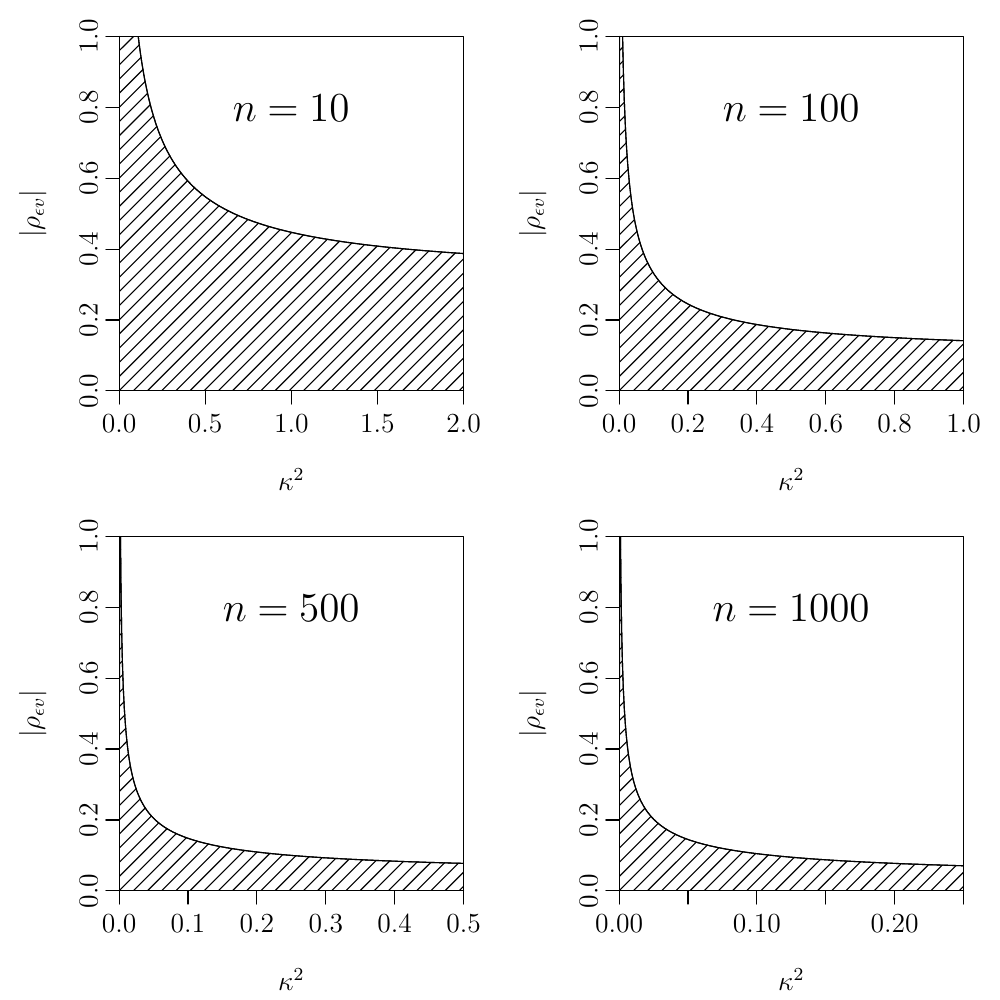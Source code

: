 % Created by tikzDevice version 0.6.2-92-0ad2792 on 2013-11-07 18:01:43
% !TEX encoding = UTF-8 Unicode
\documentclass[12pt]{article}
\nonstopmode

\usepackage{tikz}

\usepackage[active,tightpage,psfixbb]{preview}

\PreviewEnvironment{pgfpicture}

\setlength\PreviewBorder{0pt}

\newcommand{\SweaveOpts}[1]{}  % do not interfere with LaTeX
\newcommand{\SweaveInput}[1]{} % because they are not real TeX commands
\newcommand{\Sexpr}[1]{}       % will only be parsed by R


\usepackage{todonotes}
\usepackage[margin=1.2in]{geometry}
\usepackage{amssymb,amsmath,amsthm,graphicx}
\usepackage{enumerate}

\newtheorem{assump}{Assumption}[section]
\newtheorem{pro}{Proposition}[section]
\newtheorem{lem}{Lemma}[section]
\newtheorem{thm}{Theorem}[section]
\newtheorem{cor}{Corollary}[section]
\newtheorem{ineq}{Inequality}[section]
\newtheorem{defn}{Definition}[section]
\newtheorem{rem}{Remark}[section]
\newtheorem{ex}{Example}[section]
\theoremstyle{definition}
\newtheorem{alg}{Algorithm}[section]

\linespread{1.2}

\title{JMP Revisions Following Econometrica Comments}
\author{Francis J.\ DiTraglia}

\begin{document}

\begin{tikzpicture}[x=1pt,y=1pt]
\definecolor[named]{fillColor}{rgb}{1.00,1.00,1.00}
\path[use as bounding box,fill=fillColor,fill opacity=0.00] (0,0) rectangle (361.35,361.35);
\begin{scope}
\path[clip] ( 43.03,220.12) rectangle (167.53,348.20);
\definecolor[named]{drawColor}{rgb}{0.00,0.00,0.00}

\path[draw=drawColor,line width= 0.4pt,line join=round,line cap=round] ( 48.61,361.35) --
	( 48.63,361.08) --
	( 48.94,357.63) --
	( 49.25,354.45) --
	( 49.56,351.51) --
	( 49.87,348.78) --
	( 50.19,346.24) --
	( 50.50,343.86) --
	( 50.81,341.63) --
	( 51.12,339.53) --
	( 51.43,337.56) --
	( 51.74,335.70) --
	( 52.05,333.94) --
	( 52.36,332.27) --
	( 52.68,330.68) --
	( 52.99,329.18) --
	( 53.30,327.74) --
	( 53.61,326.38) --
	( 53.92,325.07) --
	( 54.23,323.82) --
	( 54.54,322.63) --
	( 54.85,321.48) --
	( 55.17,320.39) --
	( 55.48,319.33) --
	( 55.79,318.32) --
	( 56.10,317.34) --
	( 56.41,316.40) --
	( 56.72,315.50) --
	( 57.03,314.63) --
	( 57.34,313.78) --
	( 57.66,312.97) --
	( 57.97,312.18) --
	( 58.28,311.42) --
	( 58.59,310.69) --
	( 58.90,309.97) --
	( 59.21,309.28) --
	( 59.52,308.61) --
	( 59.83,307.96) --
	( 60.15,307.33) --
	( 60.46,306.72) --
	( 60.77,306.12) --
	( 61.08,305.54) --
	( 61.39,304.98) --
	( 61.70,304.43) --
	( 62.01,303.90) --
	( 62.32,303.38) --
	( 62.64,302.87) --
	( 62.95,302.38) --
	( 63.26,301.90) --
	( 63.57,301.43) --
	( 63.88,300.97) --
	( 64.19,300.53) --
	( 64.50,300.09) --
	( 64.81,299.67) --
	( 65.13,299.25) --
	( 65.44,298.84) --
	( 65.75,298.45) --
	( 66.06,298.06) --
	( 66.37,297.68) --
	( 66.68,297.30) --
	( 66.99,296.94) --
	( 67.30,296.58) --
	( 67.62,296.24) --
	( 67.93,295.89) --
	( 68.24,295.56) --
	( 68.55,295.23) --
	( 68.86,294.91) --
	( 69.17,294.59) --
	( 69.48,294.28) --
	( 69.79,293.98) --
	( 70.11,293.68) --
	( 70.42,293.39) --
	( 70.73,293.11) --
	( 71.04,292.82) --
	( 71.35,292.55) --
	( 71.66,292.28) --
	( 71.97,292.01) --
	( 72.28,291.75) --
	( 72.60,291.49) --
	( 72.91,291.24) --
	( 73.22,290.99) --
	( 73.53,290.75) --
	( 73.84,290.51) --
	( 74.15,290.27) --
	( 74.46,290.04) --
	( 74.77,289.81) --
	( 75.09,289.59) --
	( 75.40,289.37) --
	( 75.71,289.15) --
	( 76.02,288.94) --
	( 76.33,288.73) --
	( 76.64,288.52) --
	( 76.95,288.31) --
	( 77.26,288.11) --
	( 77.58,287.92) --
	( 77.89,287.72) --
	( 78.20,287.53) --
	( 78.51,287.34) --
	( 78.82,287.15) --
	( 79.13,286.97) --
	( 79.44,286.79) --
	( 79.75,286.61) --
	( 80.07,286.43) --
	( 80.38,286.26) --
	( 80.69,286.09) --
	( 81.00,285.92) --
	( 81.31,285.75) --
	( 81.62,285.59) --
	( 81.93,285.43) --
	( 82.24,285.27) --
	( 82.56,285.11) --
	( 82.87,284.96) --
	( 83.18,284.80) --
	( 83.49,284.65) --
	( 83.80,284.50) --
	( 84.11,284.35) --
	( 84.42,284.21) --
	( 84.73,284.06) --
	( 85.05,283.92) --
	( 85.36,283.78) --
	( 85.67,283.64) --
	( 85.98,283.51) --
	( 86.29,283.37) --
	( 86.60,283.24) --
	( 86.91,283.11) --
	( 87.22,282.98) --
	( 87.54,282.85) --
	( 87.85,282.72) --
	( 88.16,282.59) --
	( 88.47,282.47) --
	( 88.78,282.35) --
	( 89.09,282.23) --
	( 89.40,282.11) --
	( 89.71,281.99) --
	( 90.03,281.87) --
	( 90.34,281.76) --
	( 90.65,281.64) --
	( 90.96,281.53) --
	( 91.27,281.42) --
	( 91.58,281.30) --
	( 91.89,281.19) --
	( 92.20,281.09) --
	( 92.52,280.98) --
	( 92.83,280.87) --
	( 93.14,280.77) --
	( 93.45,280.66) --
	( 93.76,280.56) --
	( 94.07,280.46) --
	( 94.38,280.36) --
	( 94.69,280.26) --
	( 95.01,280.16) --
	( 95.32,280.06) --
	( 95.63,279.97) --
	( 95.94,279.87) --
	( 96.25,279.78) --
	( 96.56,279.68) --
	( 96.87,279.59) --
	( 97.18,279.50) --
	( 97.50,279.41) --
	( 97.81,279.32) --
	( 98.12,279.23) --
	( 98.43,279.14) --
	( 98.74,279.05) --
	( 99.05,278.97) --
	( 99.36,278.88) --
	( 99.67,278.80) --
	( 99.99,278.71) --
	(100.30,278.63) --
	(100.61,278.55) --
	(100.92,278.47) --
	(101.23,278.39) --
	(101.54,278.31) --
	(101.85,278.23) --
	(102.16,278.15) --
	(102.48,278.07) --
	(102.79,277.99) --
	(103.10,277.92) --
	(103.41,277.84) --
	(103.72,277.76) --
	(104.03,277.69) --
	(104.34,277.62) --
	(104.65,277.54) --
	(104.97,277.47) --
	(105.28,277.40) --
	(105.59,277.33) --
	(105.90,277.26) --
	(106.21,277.19) --
	(106.52,277.12) --
	(106.83,277.05) --
	(107.15,276.98) --
	(107.46,276.91) --
	(107.77,276.85) --
	(108.08,276.78) --
	(108.39,276.71) --
	(108.70,276.65) --
	(109.01,276.58) --
	(109.32,276.52) --
	(109.64,276.45) --
	(109.95,276.39) --
	(110.26,276.33) --
	(110.57,276.27) --
	(110.88,276.20) --
	(111.19,276.14) --
	(111.50,276.08) --
	(111.81,276.02) --
	(112.13,275.96) --
	(112.44,275.90) --
	(112.75,275.84) --
	(113.06,275.78) --
	(113.37,275.73) --
	(113.68,275.67) --
	(113.99,275.61) --
	(114.30,275.56) --
	(114.62,275.50) --
	(114.93,275.44) --
	(115.24,275.39) --
	(115.55,275.33) --
	(115.86,275.28) --
	(116.17,275.22) --
	(116.48,275.17) --
	(116.79,275.12) --
	(117.11,275.06) --
	(117.42,275.01) --
	(117.73,274.96) --
	(118.04,274.91) --
	(118.35,274.86) --
	(118.66,274.81) --
	(118.97,274.76) --
	(119.28,274.70) --
	(119.60,274.65) --
	(119.91,274.61) --
	(120.22,274.56) --
	(120.53,274.51) --
	(120.84,274.46) --
	(121.15,274.41) --
	(121.46,274.36) --
	(121.77,274.32) --
	(122.09,274.27) --
	(122.40,274.22) --
	(122.71,274.18) --
	(123.02,274.13) --
	(123.33,274.08) --
	(123.64,274.04) --
	(123.95,273.99) --
	(124.26,273.95) --
	(124.58,273.90) --
	(124.89,273.86) --
	(125.20,273.81) --
	(125.51,273.77) --
	(125.82,273.73) --
	(126.13,273.68) --
	(126.44,273.64) --
	(126.75,273.60) --
	(127.07,273.56) --
	(127.38,273.51) --
	(127.69,273.47) --
	(128.00,273.43) --
	(128.31,273.39) --
	(128.62,273.35) --
	(128.93,273.31) --
	(129.24,273.27) --
	(129.56,273.23) --
	(129.87,273.19) --
	(130.18,273.15) --
	(130.49,273.11) --
	(130.80,273.07) --
	(131.11,273.03) --
	(131.42,272.99) --
	(131.73,272.96) --
	(132.05,272.92) --
	(132.36,272.88) --
	(132.67,272.84) --
	(132.98,272.80) --
	(133.29,272.77) --
	(133.60,272.73) --
	(133.91,272.69) --
	(134.22,272.66) --
	(134.54,272.62) --
	(134.85,272.58) --
	(135.16,272.55) --
	(135.47,272.51) --
	(135.78,272.48) --
	(136.09,272.44) --
	(136.40,272.41) --
	(136.71,272.37) --
	(137.03,272.34) --
	(137.34,272.30) --
	(137.65,272.27) --
	(137.96,272.24) --
	(138.27,272.20) --
	(138.58,272.17) --
	(138.89,272.14) --
	(139.20,272.10) --
	(139.52,272.07) --
	(139.83,272.04) --
	(140.14,272.00) --
	(140.45,271.97) --
	(140.76,271.94) --
	(141.07,271.91) --
	(141.38,271.88) --
	(141.69,271.84) --
	(142.01,271.81) --
	(142.32,271.78) --
	(142.63,271.75) --
	(142.94,271.72) --
	(143.25,271.69) --
	(143.56,271.66) --
	(143.87,271.63) --
	(144.18,271.60) --
	(144.50,271.57) --
	(144.81,271.54) --
	(145.12,271.51) --
	(145.43,271.48) --
	(145.74,271.45) --
	(146.05,271.42) --
	(146.36,271.39) --
	(146.67,271.36) --
	(146.99,271.33) --
	(147.30,271.30) --
	(147.61,271.27) --
	(147.92,271.25) --
	(148.23,271.22) --
	(148.54,271.19) --
	(148.85,271.16) --
	(149.16,271.13) --
	(149.48,271.11) --
	(149.79,271.08) --
	(150.10,271.05) --
	(150.41,271.03) --
	(150.72,271.00) --
	(151.03,270.97) --
	(151.34,270.94) --
	(151.65,270.92) --
	(151.97,270.89) --
	(152.28,270.87) --
	(152.59,270.84) --
	(152.90,270.81) --
	(153.21,270.79) --
	(153.52,270.76) --
	(153.83,270.74) --
	(154.14,270.71) --
	(154.46,270.68) --
	(154.77,270.66) --
	(155.08,270.63) --
	(155.39,270.61) --
	(155.70,270.58) --
	(156.01,270.56) --
	(156.32,270.54) --
	(156.63,270.51) --
	(156.95,270.49) --
	(157.26,270.46) --
	(157.57,270.44) --
	(157.88,270.41) --
	(158.19,270.39) --
	(158.50,270.37) --
	(158.81,270.34) --
	(159.12,270.32) --
	(159.44,270.30) --
	(159.75,270.27) --
	(160.06,270.25) --
	(160.37,270.23) --
	(160.68,270.20) --
	(160.99,270.18) --
	(161.30,270.16) --
	(161.61,270.13) --
	(161.93,270.11) --
	(162.24,270.09) --
	(162.55,270.07) --
	(162.86,270.05) --
	(163.17,270.02) --
	(163.48,270.00) --
	(163.79,269.98) --
	(164.10,269.96) --
	(164.42,269.94) --
	(164.73,269.91) --
	(165.04,269.89) --
	(165.35,269.87) --
	(165.66,269.85) --
	(165.97,269.83) --
	(166.28,269.81) --
	(166.59,269.79) --
	(166.91,269.77) --
	(167.22,269.74) --
	(167.53,269.72);
\end{scope}
\begin{scope}
\path[clip] (  0.00,  0.00) rectangle (361.35,361.35);
\definecolor[named]{drawColor}{rgb}{0.00,0.00,0.00}

\path[draw=drawColor,line width= 0.4pt,line join=round,line cap=round] ( 43.03,220.12) -- (167.53,220.12);

\path[draw=drawColor,line width= 0.4pt,line join=round,line cap=round] ( 43.03,220.12) -- ( 43.03,215.34);

\path[draw=drawColor,line width= 0.4pt,line join=round,line cap=round] ( 74.15,220.12) -- ( 74.15,215.34);

\path[draw=drawColor,line width= 0.4pt,line join=round,line cap=round] (105.28,220.12) -- (105.28,215.34);

\path[draw=drawColor,line width= 0.4pt,line join=round,line cap=round] (136.40,220.12) -- (136.40,215.34);

\path[draw=drawColor,line width= 0.4pt,line join=round,line cap=round] (167.53,220.12) -- (167.53,215.34);

\node[text=drawColor,anchor=base,inner sep=0pt, outer sep=0pt, scale=  0.83] at ( 43.03,205.18) {0.0};

\node[text=drawColor,anchor=base,inner sep=0pt, outer sep=0pt, scale=  0.83] at ( 74.15,205.18) {0.5};

\node[text=drawColor,anchor=base,inner sep=0pt, outer sep=0pt, scale=  0.83] at (105.28,205.18) {1.0};

\node[text=drawColor,anchor=base,inner sep=0pt, outer sep=0pt, scale=  0.83] at (136.40,205.18) {1.5};

\node[text=drawColor,anchor=base,inner sep=0pt, outer sep=0pt, scale=  0.83] at (167.53,205.18) {2.0};

\path[draw=drawColor,line width= 0.4pt,line join=round,line cap=round] ( 43.03,220.12) -- ( 43.03,348.20);

\path[draw=drawColor,line width= 0.4pt,line join=round,line cap=round] ( 43.03,220.12) -- ( 38.25,220.12);

\path[draw=drawColor,line width= 0.4pt,line join=round,line cap=round] ( 43.03,245.73) -- ( 38.25,245.73);

\path[draw=drawColor,line width= 0.4pt,line join=round,line cap=round] ( 43.03,271.35) -- ( 38.25,271.35);

\path[draw=drawColor,line width= 0.4pt,line join=round,line cap=round] ( 43.03,296.97) -- ( 38.25,296.97);

\path[draw=drawColor,line width= 0.4pt,line join=round,line cap=round] ( 43.03,322.59) -- ( 38.25,322.59);

\path[draw=drawColor,line width= 0.4pt,line join=round,line cap=round] ( 43.03,348.20) -- ( 38.25,348.20);

\node[text=drawColor,rotate= 90.00,anchor=base,inner sep=0pt, outer sep=0pt, scale=  0.83] at ( 35.26,220.12) {0.0};

\node[text=drawColor,rotate= 90.00,anchor=base,inner sep=0pt, outer sep=0pt, scale=  0.83] at ( 35.26,245.73) {0.2};

\node[text=drawColor,rotate= 90.00,anchor=base,inner sep=0pt, outer sep=0pt, scale=  0.83] at ( 35.26,271.35) {0.4};

\node[text=drawColor,rotate= 90.00,anchor=base,inner sep=0pt, outer sep=0pt, scale=  0.83] at ( 35.26,296.97) {0.6};

\node[text=drawColor,rotate= 90.00,anchor=base,inner sep=0pt, outer sep=0pt, scale=  0.83] at ( 35.26,322.59) {0.8};

\node[text=drawColor,rotate= 90.00,anchor=base,inner sep=0pt, outer sep=0pt, scale=  0.83] at ( 35.26,348.20) {1.0};

\path[draw=drawColor,line width= 0.4pt,line join=round,line cap=round] ( 43.03,220.12) --
	(167.53,220.12) --
	(167.53,348.20) --
	( 43.03,348.20) --
	( 43.03,220.12);
\end{scope}
\begin{scope}
\path[clip] (  0.00,180.67) rectangle (180.67,361.35);
\definecolor[named]{drawColor}{rgb}{0.00,0.00,0.00}

\node[text=drawColor,anchor=base,inner sep=0pt, outer sep=0pt, scale=  0.83] at (105.28,184.26) {$\kappa^2$};

\node[text=drawColor,rotate= 90.00,anchor=base,inner sep=0pt, outer sep=0pt, scale=  0.83] at ( 14.34,284.16) {$|\rho_{\epsilon v}|$};
\end{scope}
\begin{scope}
\path[clip] ( 43.03,220.12) rectangle (167.53,348.20);
\definecolor[named]{drawColor}{rgb}{0.00,0.00,0.00}

\path[draw=drawColor,line width= 0.4pt,line join=round,line cap=round] ( 43.10,358.38) -- ( 46.07,361.35);

\path[draw=drawColor,line width= 0.4pt,line join=round,line cap=round] ( 43.10,353.26) -- ( 48.82,358.98);

\path[draw=drawColor,line width= 0.4pt,line join=round,line cap=round] ( 43.10,348.14) -- ( 49.27,354.31);

\path[draw=drawColor,line width= 0.4pt,line join=round,line cap=round] ( 43.09,343.02) -- ( 49.77,349.69);

\path[draw=drawColor,line width= 0.4pt,line join=round,line cap=round] ( 43.09,337.90) -- ( 50.33,345.14);

\path[draw=drawColor,line width= 0.4pt,line join=round,line cap=round] ( 43.09,332.78) -- ( 50.96,340.64);

\path[draw=drawColor,line width= 0.4pt,line join=round,line cap=round] ( 43.09,327.66) -- ( 51.65,336.22);

\path[draw=drawColor,line width= 0.4pt,line join=round,line cap=round] ( 43.08,322.53) -- ( 52.44,331.89);

\path[draw=drawColor,line width= 0.4pt,line join=round,line cap=round] ( 43.08,317.41) -- ( 53.32,327.65);

\path[draw=drawColor,line width= 0.4pt,line join=round,line cap=round] ( 43.08,312.29) -- ( 54.31,323.52);

\path[draw=drawColor,line width= 0.4pt,line join=round,line cap=round] ( 43.07,307.17) -- ( 55.42,319.52);

\path[draw=drawColor,line width= 0.4pt,line join=round,line cap=round] ( 43.07,302.05) -- ( 56.67,315.65);

\path[draw=drawColor,line width= 0.4pt,line join=round,line cap=round] ( 43.07,296.93) -- ( 58.07,311.93);

\path[draw=drawColor,line width= 0.4pt,line join=round,line cap=round] ( 43.07,291.81) -- ( 59.64,308.38);

\path[draw=drawColor,line width= 0.4pt,line join=round,line cap=round] ( 43.06,286.69) -- ( 61.38,305.00);

\path[draw=drawColor,line width= 0.4pt,line join=round,line cap=round] ( 43.06,281.57) -- ( 63.31,301.82);

\path[draw=drawColor,line width= 0.4pt,line join=round,line cap=round] ( 43.06,276.45) -- ( 65.45,298.83);

\path[draw=drawColor,line width= 0.4pt,line join=round,line cap=round] ( 43.05,271.33) -- ( 67.78,296.05);

\path[draw=drawColor,line width= 0.4pt,line join=round,line cap=round] ( 43.05,266.20) -- ( 70.33,293.48);

\path[draw=drawColor,line width= 0.4pt,line join=round,line cap=round] ( 43.05,261.08) -- ( 73.08,291.11);

\path[draw=drawColor,line width= 0.4pt,line join=round,line cap=round] ( 43.05,255.96) -- ( 76.02,288.93);

\path[draw=drawColor,line width= 0.4pt,line join=round,line cap=round] ( 43.04,250.84) -- ( 79.16,286.95);

\path[draw=drawColor,line width= 0.4pt,line join=round,line cap=round] ( 43.04,245.72) -- ( 82.48,285.15);

\path[draw=drawColor,line width= 0.4pt,line join=round,line cap=round] ( 43.04,240.60) -- ( 85.96,283.52);

\path[draw=drawColor,line width= 0.4pt,line join=round,line cap=round] ( 43.04,235.48) -- ( 89.60,282.03);

\path[draw=drawColor,line width= 0.4pt,line join=round,line cap=round] ( 43.03,230.36) -- ( 93.37,280.69);

\path[draw=drawColor,line width= 0.4pt,line join=round,line cap=round] ( 43.03,225.24) -- ( 97.27,279.47);

\path[draw=drawColor,line width= 0.4pt,line join=round,line cap=round] ( 43.03,220.12) -- (101.29,278.37);

\path[draw=drawColor,line width= 0.4pt,line join=round,line cap=round] ( 48.15,220.12) -- (105.41,277.37);

\path[draw=drawColor,line width= 0.4pt,line join=round,line cap=round] ( 53.27,220.12) -- (109.61,276.46);

\path[draw=drawColor,line width= 0.4pt,line join=round,line cap=round] ( 58.38,220.12) -- (113.90,275.63);

\path[draw=drawColor,line width= 0.4pt,line join=round,line cap=round] ( 63.50,220.12) -- (118.27,274.87);

\path[draw=drawColor,line width= 0.4pt,line join=round,line cap=round] ( 68.62,220.12) -- (122.69,274.18);

\path[draw=drawColor,line width= 0.4pt,line join=round,line cap=round] ( 73.74,220.12) -- (127.17,273.54);

\path[draw=drawColor,line width= 0.4pt,line join=round,line cap=round] ( 78.86,220.12) -- (131.71,272.96);

\path[draw=drawColor,line width= 0.4pt,line join=round,line cap=round] ( 83.98,220.12) -- (136.29,272.42);

\path[draw=drawColor,line width= 0.4pt,line join=round,line cap=round] ( 89.10,220.12) -- (140.91,271.92);

\path[draw=drawColor,line width= 0.4pt,line join=round,line cap=round] ( 94.22,220.12) -- (145.57,271.46);

\path[draw=drawColor,line width= 0.4pt,line join=round,line cap=round] ( 99.34,220.12) -- (150.26,271.04);

\path[draw=drawColor,line width= 0.4pt,line join=round,line cap=round] (104.45,220.12) -- (154.99,270.64);

\path[draw=drawColor,line width= 0.4pt,line join=round,line cap=round] (109.57,220.12) -- (159.74,270.27);

\path[draw=drawColor,line width= 0.4pt,line join=round,line cap=round] (114.69,220.12) -- (164.51,269.93);

\path[draw=drawColor,line width= 0.4pt,line join=round,line cap=round] (119.81,220.12) -- (167.53,267.83);

\path[draw=drawColor,line width= 0.4pt,line join=round,line cap=round] (124.93,220.12) -- (167.53,262.71);

\path[draw=drawColor,line width= 0.4pt,line join=round,line cap=round] (130.05,220.12) -- (167.53,257.59);

\path[draw=drawColor,line width= 0.4pt,line join=round,line cap=round] (135.17,220.12) -- (167.53,252.47);

\path[draw=drawColor,line width= 0.4pt,line join=round,line cap=round] (140.29,220.12) -- (167.53,247.35);

\path[draw=drawColor,line width= 0.4pt,line join=round,line cap=round] (145.41,220.12) -- (167.53,242.24);

\path[draw=drawColor,line width= 0.4pt,line join=round,line cap=round] (150.52,220.12) -- (167.53,237.12);

\path[draw=drawColor,line width= 0.4pt,line join=round,line cap=round] (155.64,220.12) -- (167.53,232.00);

\path[draw=drawColor,line width= 0.4pt,line join=round,line cap=round] (160.76,220.12) -- (167.53,226.88);

\path[draw=drawColor,line width= 0.4pt,line join=round,line cap=round] (165.88,220.12) -- (167.53,221.76);

\path[draw=drawColor,line width= 0.4pt,line join=round,line cap=round] ( 43.03,220.12) --
	( 43.10,361.35);

\path[draw=drawColor,line width= 0.4pt,line join=round,line cap=round] ( 48.61,361.35) --
	( 48.63,361.08) --
	( 48.94,357.63) --
	( 49.25,354.45) --
	( 49.56,351.51) --
	( 49.87,348.78) --
	( 50.19,346.24) --
	( 50.50,343.86) --
	( 50.81,341.63) --
	( 51.12,339.53) --
	( 51.43,337.56) --
	( 51.74,335.70) --
	( 52.05,333.94) --
	( 52.36,332.27) --
	( 52.68,330.68) --
	( 52.99,329.18) --
	( 53.30,327.74) --
	( 53.61,326.38) --
	( 53.92,325.07) --
	( 54.23,323.82) --
	( 54.54,322.63) --
	( 54.85,321.48) --
	( 55.17,320.39) --
	( 55.48,319.33) --
	( 55.79,318.32) --
	( 56.10,317.34) --
	( 56.41,316.40) --
	( 56.72,315.50) --
	( 57.03,314.63) --
	( 57.34,313.78) --
	( 57.66,312.97) --
	( 57.97,312.18) --
	( 58.28,311.42) --
	( 58.59,310.69) --
	( 58.90,309.97) --
	( 59.21,309.28) --
	( 59.52,308.61) --
	( 59.83,307.96) --
	( 60.15,307.33) --
	( 60.46,306.72) --
	( 60.77,306.12) --
	( 61.08,305.54) --
	( 61.39,304.98) --
	( 61.70,304.43) --
	( 62.01,303.90) --
	( 62.32,303.38) --
	( 62.64,302.87) --
	( 62.95,302.38) --
	( 63.26,301.90) --
	( 63.57,301.43) --
	( 63.88,300.97) --
	( 64.19,300.53) --
	( 64.50,300.09) --
	( 64.81,299.67) --
	( 65.13,299.25) --
	( 65.44,298.84) --
	( 65.75,298.45) --
	( 66.06,298.06) --
	( 66.37,297.68) --
	( 66.68,297.30) --
	( 66.99,296.94) --
	( 67.30,296.58) --
	( 67.62,296.24) --
	( 67.93,295.89) --
	( 68.24,295.56) --
	( 68.55,295.23) --
	( 68.86,294.91) --
	( 69.17,294.59) --
	( 69.48,294.28) --
	( 69.79,293.98) --
	( 70.11,293.68) --
	( 70.42,293.39) --
	( 70.73,293.11) --
	( 71.04,292.82) --
	( 71.35,292.55) --
	( 71.66,292.28) --
	( 71.97,292.01) --
	( 72.28,291.75) --
	( 72.60,291.49) --
	( 72.91,291.24) --
	( 73.22,290.99) --
	( 73.53,290.75) --
	( 73.84,290.51) --
	( 74.15,290.27) --
	( 74.46,290.04) --
	( 74.77,289.81) --
	( 75.09,289.59) --
	( 75.40,289.37) --
	( 75.71,289.15) --
	( 76.02,288.94) --
	( 76.33,288.73) --
	( 76.64,288.52) --
	( 76.95,288.31) --
	( 77.26,288.11) --
	( 77.58,287.92) --
	( 77.89,287.72) --
	( 78.20,287.53) --
	( 78.51,287.34) --
	( 78.82,287.15) --
	( 79.13,286.97) --
	( 79.44,286.79) --
	( 79.75,286.61) --
	( 80.07,286.43) --
	( 80.38,286.26) --
	( 80.69,286.09) --
	( 81.00,285.92) --
	( 81.31,285.75) --
	( 81.62,285.59) --
	( 81.93,285.43) --
	( 82.24,285.27) --
	( 82.56,285.11) --
	( 82.87,284.96) --
	( 83.18,284.80) --
	( 83.49,284.65) --
	( 83.80,284.50) --
	( 84.11,284.35) --
	( 84.42,284.21) --
	( 84.73,284.06) --
	( 85.05,283.92) --
	( 85.36,283.78) --
	( 85.67,283.64) --
	( 85.98,283.51) --
	( 86.29,283.37) --
	( 86.60,283.24) --
	( 86.91,283.11) --
	( 87.22,282.98) --
	( 87.54,282.85) --
	( 87.85,282.72) --
	( 88.16,282.59) --
	( 88.47,282.47) --
	( 88.78,282.35) --
	( 89.09,282.23) --
	( 89.40,282.11) --
	( 89.71,281.99) --
	( 90.03,281.87) --
	( 90.34,281.76) --
	( 90.65,281.64) --
	( 90.96,281.53) --
	( 91.27,281.42) --
	( 91.58,281.30) --
	( 91.89,281.19) --
	( 92.20,281.09) --
	( 92.52,280.98) --
	( 92.83,280.87) --
	( 93.14,280.77) --
	( 93.45,280.66) --
	( 93.76,280.56) --
	( 94.07,280.46) --
	( 94.38,280.36) --
	( 94.69,280.26) --
	( 95.01,280.16) --
	( 95.32,280.06) --
	( 95.63,279.97) --
	( 95.94,279.87) --
	( 96.25,279.78) --
	( 96.56,279.68) --
	( 96.87,279.59) --
	( 97.18,279.50) --
	( 97.50,279.41) --
	( 97.81,279.32) --
	( 98.12,279.23) --
	( 98.43,279.14) --
	( 98.74,279.05) --
	( 99.05,278.97) --
	( 99.36,278.88) --
	( 99.67,278.80) --
	( 99.99,278.71) --
	(100.30,278.63) --
	(100.61,278.55) --
	(100.92,278.47) --
	(101.23,278.39) --
	(101.54,278.31) --
	(101.85,278.23) --
	(102.16,278.15) --
	(102.48,278.07) --
	(102.79,277.99) --
	(103.10,277.92) --
	(103.41,277.84) --
	(103.72,277.76) --
	(104.03,277.69) --
	(104.34,277.62) --
	(104.65,277.54) --
	(104.97,277.47) --
	(105.28,277.40) --
	(105.59,277.33) --
	(105.90,277.26) --
	(106.21,277.19) --
	(106.52,277.12) --
	(106.83,277.05) --
	(107.15,276.98) --
	(107.46,276.91) --
	(107.77,276.85) --
	(108.08,276.78) --
	(108.39,276.71) --
	(108.70,276.65) --
	(109.01,276.58) --
	(109.32,276.52) --
	(109.64,276.45) --
	(109.95,276.39) --
	(110.26,276.33) --
	(110.57,276.27) --
	(110.88,276.20) --
	(111.19,276.14) --
	(111.50,276.08) --
	(111.81,276.02) --
	(112.13,275.96) --
	(112.44,275.90) --
	(112.75,275.84) --
	(113.06,275.78) --
	(113.37,275.73) --
	(113.68,275.67) --
	(113.99,275.61) --
	(114.30,275.56) --
	(114.62,275.50) --
	(114.93,275.44) --
	(115.24,275.39) --
	(115.55,275.33) --
	(115.86,275.28) --
	(116.17,275.22) --
	(116.48,275.17) --
	(116.79,275.12) --
	(117.11,275.06) --
	(117.42,275.01) --
	(117.73,274.96) --
	(118.04,274.91) --
	(118.35,274.86) --
	(118.66,274.81) --
	(118.97,274.76) --
	(119.28,274.70) --
	(119.60,274.65) --
	(119.91,274.61) --
	(120.22,274.56) --
	(120.53,274.51) --
	(120.84,274.46) --
	(121.15,274.41) --
	(121.46,274.36) --
	(121.77,274.32) --
	(122.09,274.27) --
	(122.40,274.22) --
	(122.71,274.18) --
	(123.02,274.13) --
	(123.33,274.08) --
	(123.64,274.04) --
	(123.95,273.99) --
	(124.26,273.95) --
	(124.58,273.90) --
	(124.89,273.86) --
	(125.20,273.81) --
	(125.51,273.77) --
	(125.82,273.73) --
	(126.13,273.68) --
	(126.44,273.64) --
	(126.75,273.60) --
	(127.07,273.56) --
	(127.38,273.51) --
	(127.69,273.47) --
	(128.00,273.43) --
	(128.31,273.39) --
	(128.62,273.35) --
	(128.93,273.31) --
	(129.24,273.27) --
	(129.56,273.23) --
	(129.87,273.19) --
	(130.18,273.15) --
	(130.49,273.11) --
	(130.80,273.07) --
	(131.11,273.03) --
	(131.42,272.99) --
	(131.73,272.96) --
	(132.05,272.92) --
	(132.36,272.88) --
	(132.67,272.84) --
	(132.98,272.80) --
	(133.29,272.77) --
	(133.60,272.73) --
	(133.91,272.69) --
	(134.22,272.66) --
	(134.54,272.62) --
	(134.85,272.58) --
	(135.16,272.55) --
	(135.47,272.51) --
	(135.78,272.48) --
	(136.09,272.44) --
	(136.40,272.41) --
	(136.71,272.37) --
	(137.03,272.34) --
	(137.34,272.30) --
	(137.65,272.27) --
	(137.96,272.24) --
	(138.27,272.20) --
	(138.58,272.17) --
	(138.89,272.14) --
	(139.20,272.10) --
	(139.52,272.07) --
	(139.83,272.04) --
	(140.14,272.00) --
	(140.45,271.97) --
	(140.76,271.94) --
	(141.07,271.91) --
	(141.38,271.88) --
	(141.69,271.84) --
	(142.01,271.81) --
	(142.32,271.78) --
	(142.63,271.75) --
	(142.94,271.72) --
	(143.25,271.69) --
	(143.56,271.66) --
	(143.87,271.63) --
	(144.18,271.60) --
	(144.50,271.57) --
	(144.81,271.54) --
	(145.12,271.51) --
	(145.43,271.48) --
	(145.74,271.45) --
	(146.05,271.42) --
	(146.36,271.39) --
	(146.67,271.36) --
	(146.99,271.33) --
	(147.30,271.30) --
	(147.61,271.27) --
	(147.92,271.25) --
	(148.23,271.22) --
	(148.54,271.19) --
	(148.85,271.16) --
	(149.16,271.13) --
	(149.48,271.11) --
	(149.79,271.08) --
	(150.10,271.05) --
	(150.41,271.03) --
	(150.72,271.00) --
	(151.03,270.97) --
	(151.34,270.94) --
	(151.65,270.92) --
	(151.97,270.89) --
	(152.28,270.87) --
	(152.59,270.84) --
	(152.90,270.81) --
	(153.21,270.79) --
	(153.52,270.76) --
	(153.83,270.74) --
	(154.14,270.71) --
	(154.46,270.68) --
	(154.77,270.66) --
	(155.08,270.63) --
	(155.39,270.61) --
	(155.70,270.58) --
	(156.01,270.56) --
	(156.32,270.54) --
	(156.63,270.51) --
	(156.95,270.49) --
	(157.26,270.46) --
	(157.57,270.44) --
	(157.88,270.41) --
	(158.19,270.39) --
	(158.50,270.37) --
	(158.81,270.34) --
	(159.12,270.32) --
	(159.44,270.30) --
	(159.75,270.27) --
	(160.06,270.25) --
	(160.37,270.23) --
	(160.68,270.20) --
	(160.99,270.18) --
	(161.30,270.16) --
	(161.61,270.13) --
	(161.93,270.11) --
	(162.24,270.09) --
	(162.55,270.07) --
	(162.86,270.05) --
	(163.17,270.02) --
	(163.48,270.00) --
	(163.79,269.98) --
	(164.10,269.96) --
	(164.42,269.94) --
	(164.73,269.91) --
	(165.04,269.89) --
	(165.35,269.87) --
	(165.66,269.85) --
	(165.97,269.83) --
	(166.28,269.81) --
	(166.59,269.79) --
	(166.91,269.77) --
	(167.22,269.74) --
	(167.53,269.72) --
	(167.53,220.12) --
	( 43.03,220.12);

\node[text=drawColor,anchor=base west,inner sep=0pt, outer sep=0pt, scale=  1.24] at ( 84.19,317.40) {$n$};

\node[text=drawColor,anchor=base west,inner sep=0pt, outer sep=0pt, scale=  1.24] at ( 96.64,317.40) {=};

\node[text=drawColor,anchor=base west,inner sep=0pt, outer sep=0pt, scale=  1.24] at (111.74,317.40) {10};
\end{scope}
\begin{scope}
\path[clip] (223.70,220.12) rectangle (348.20,348.20);
\definecolor[named]{drawColor}{rgb}{0.00,0.00,0.00}

\path[draw=drawColor,line width= 0.4pt,line join=round,line cap=round] (224.75,361.35) --
	(224.95,348.84) --
	(225.26,335.39) --
	(225.57,325.48) --
	(225.88,317.78) --
	(226.19,311.59) --
	(226.50,306.46) --
	(226.81,302.13) --
	(227.13,298.41) --
	(227.44,295.17) --
	(227.75,292.31) --
	(228.06,289.77) --
	(228.37,287.49) --
	(228.68,285.43) --
	(228.99,283.55) --
	(229.30,281.84) --
	(229.62,280.27) --
	(229.93,278.81) --
	(230.24,277.47) --
	(230.55,276.21) --
	(230.86,275.05) --
	(231.17,273.95) --
	(231.48,272.93) --
	(231.79,271.96) --
	(232.11,271.05) --
	(232.42,270.19) --
	(232.73,269.38) --
	(233.04,268.61) --
	(233.35,267.88) --
	(233.66,267.18) --
	(233.97,266.51) --
	(234.28,265.88) --
	(234.60,265.27) --
	(234.91,264.69) --
	(235.22,264.14) --
	(235.53,263.60) --
	(235.84,263.09) --
	(236.15,262.60) --
	(236.46,262.12) --
	(236.77,261.67) --
	(237.09,261.23) --
	(237.40,260.80) --
	(237.71,260.40) --
	(238.02,260.00) --
	(238.33,259.62) --
	(238.64,259.25) --
	(238.95,258.89) --
	(239.26,258.54) --
	(239.58,258.21) --
	(239.89,257.88) --
	(240.20,257.56) --
	(240.51,257.26) --
	(240.82,256.96) --
	(241.13,256.67) --
	(241.44,256.38) --
	(241.75,256.11) --
	(242.07,255.84) --
	(242.38,255.58) --
	(242.69,255.33) --
	(243.00,255.08) --
	(243.31,254.84) --
	(243.62,254.60) --
	(243.93,254.38) --
	(244.24,254.15) --
	(244.56,253.93) --
	(244.87,253.72) --
	(245.18,253.51) --
	(245.49,253.31) --
	(245.80,253.11) --
	(246.11,252.91) --
	(246.42,252.72) --
	(246.73,252.53) --
	(247.05,252.35) --
	(247.36,252.17) --
	(247.67,252.00) --
	(247.98,251.82) --
	(248.29,251.66) --
	(248.60,251.49) --
	(248.91,251.33) --
	(249.22,251.17) --
	(249.54,251.02) --
	(249.85,250.86) --
	(250.16,250.71) --
	(250.47,250.57) --
	(250.78,250.42) --
	(251.09,250.28) --
	(251.40,250.14) --
	(251.71,250.00) --
	(252.03,249.87) --
	(252.34,249.74) --
	(252.65,249.61) --
	(252.96,249.48) --
	(253.27,249.35) --
	(253.58,249.23) --
	(253.89,249.11) --
	(254.20,248.99) --
	(254.52,248.87) --
	(254.83,248.76) --
	(255.14,248.64) --
	(255.45,248.53) --
	(255.76,248.42) --
	(256.07,248.31) --
	(256.38,248.21) --
	(256.69,248.10) --
	(257.01,248.00) --
	(257.32,247.90) --
	(257.63,247.80) --
	(257.94,247.70) --
	(258.25,247.60) --
	(258.56,247.50) --
	(258.87,247.41) --
	(259.18,247.31) --
	(259.50,247.22) --
	(259.81,247.13) --
	(260.12,247.04) --
	(260.43,246.95) --
	(260.74,246.87) --
	(261.05,246.78) --
	(261.36,246.69) --
	(261.67,246.61) --
	(261.99,246.53) --
	(262.30,246.45) --
	(262.61,246.37) --
	(262.92,246.29) --
	(263.23,246.21) --
	(263.54,246.13) --
	(263.85,246.05) --
	(264.16,245.98) --
	(264.48,245.90) --
	(264.79,245.83) --
	(265.10,245.76) --
	(265.41,245.69) --
	(265.72,245.61) --
	(266.03,245.54) --
	(266.34,245.48) --
	(266.65,245.41) --
	(266.97,245.34) --
	(267.28,245.27) --
	(267.59,245.21) --
	(267.90,245.14) --
	(268.21,245.08) --
	(268.52,245.01) --
	(268.83,244.95) --
	(269.14,244.89) --
	(269.46,244.82) --
	(269.77,244.76) --
	(270.08,244.70) --
	(270.39,244.64) --
	(270.70,244.58) --
	(271.01,244.53) --
	(271.32,244.47) --
	(271.63,244.41) --
	(271.95,244.35) --
	(272.26,244.30) --
	(272.57,244.24) --
	(272.88,244.19) --
	(273.19,244.13) --
	(273.50,244.08) --
	(273.81,244.03) --
	(274.12,243.97) --
	(274.44,243.92) --
	(274.75,243.87) --
	(275.06,243.82) --
	(275.37,243.77) --
	(275.68,243.72) --
	(275.99,243.67) --
	(276.30,243.62) --
	(276.61,243.57) --
	(276.93,243.52) --
	(277.24,243.47) --
	(277.55,243.43) --
	(277.86,243.38) --
	(278.17,243.33) --
	(278.48,243.29) --
	(278.79,243.24) --
	(279.10,243.20) --
	(279.42,243.15) --
	(279.73,243.11) --
	(280.04,243.06) --
	(280.35,243.02) --
	(280.66,242.98) --
	(280.97,242.94) --
	(281.28,242.89) --
	(281.59,242.85) --
	(281.91,242.81) --
	(282.22,242.77) --
	(282.53,242.73) --
	(282.84,242.69) --
	(283.15,242.65) --
	(283.46,242.61) --
	(283.77,242.57) --
	(284.08,242.53) --
	(284.40,242.49) --
	(284.71,242.45) --
	(285.02,242.41) --
	(285.33,242.38) --
	(285.64,242.34) --
	(285.95,242.30) --
	(286.26,242.26) --
	(286.58,242.23) --
	(286.89,242.19) --
	(287.20,242.16) --
	(287.51,242.12) --
	(287.82,242.09) --
	(288.13,242.05) --
	(288.44,242.02) --
	(288.75,241.98) --
	(289.07,241.95) --
	(289.38,241.91) --
	(289.69,241.88) --
	(290.00,241.85) --
	(290.31,241.81) --
	(290.62,241.78) --
	(290.93,241.75) --
	(291.24,241.71) --
	(291.56,241.68) --
	(291.87,241.65) --
	(292.18,241.62) --
	(292.49,241.59) --
	(292.80,241.56) --
	(293.11,241.53) --
	(293.42,241.49) --
	(293.73,241.46) --
	(294.05,241.43) --
	(294.36,241.40) --
	(294.67,241.37) --
	(294.98,241.34) --
	(295.29,241.32) --
	(295.60,241.29) --
	(295.91,241.26) --
	(296.22,241.23) --
	(296.54,241.20) --
	(296.85,241.17) --
	(297.16,241.14) --
	(297.47,241.12) --
	(297.78,241.09) --
	(298.09,241.06) --
	(298.40,241.03) --
	(298.71,241.01) --
	(299.03,240.98) --
	(299.34,240.95) --
	(299.65,240.93) --
	(299.96,240.90) --
	(300.27,240.87) --
	(300.58,240.85) --
	(300.89,240.82) --
	(301.20,240.80) --
	(301.52,240.77) --
	(301.83,240.74) --
	(302.14,240.72) --
	(302.45,240.69) --
	(302.76,240.67) --
	(303.07,240.64) --
	(303.38,240.62) --
	(303.69,240.60) --
	(304.01,240.57) --
	(304.32,240.55) --
	(304.63,240.52) --
	(304.94,240.50) --
	(305.25,240.48) --
	(305.56,240.45) --
	(305.87,240.43) --
	(306.18,240.41) --
	(306.50,240.38) --
	(306.81,240.36) --
	(307.12,240.34) --
	(307.43,240.32) --
	(307.74,240.29) --
	(308.05,240.27) --
	(308.36,240.25) --
	(308.67,240.23) --
	(308.99,240.21) --
	(309.30,240.18) --
	(309.61,240.16) --
	(309.92,240.14) --
	(310.23,240.12) --
	(310.54,240.10) --
	(310.85,240.08) --
	(311.16,240.06) --
	(311.48,240.04) --
	(311.79,240.02) --
	(312.10,239.99) --
	(312.41,239.97) --
	(312.72,239.95) --
	(313.03,239.93) --
	(313.34,239.91) --
	(313.65,239.89) --
	(313.97,239.87) --
	(314.28,239.85) --
	(314.59,239.83) --
	(314.90,239.82) --
	(315.21,239.80) --
	(315.52,239.78) --
	(315.83,239.76) --
	(316.14,239.74) --
	(316.46,239.72) --
	(316.77,239.70) --
	(317.08,239.68) --
	(317.39,239.66) --
	(317.70,239.65) --
	(318.01,239.63) --
	(318.32,239.61) --
	(318.63,239.59) --
	(318.95,239.57) --
	(319.26,239.55) --
	(319.57,239.54) --
	(319.88,239.52) --
	(320.19,239.50) --
	(320.50,239.48) --
	(320.81,239.47) --
	(321.12,239.45) --
	(321.44,239.43) --
	(321.75,239.41) --
	(322.06,239.40) --
	(322.37,239.38) --
	(322.68,239.36) --
	(322.99,239.35) --
	(323.30,239.33) --
	(323.61,239.31) --
	(323.93,239.30) --
	(324.24,239.28) --
	(324.55,239.26) --
	(324.86,239.25) --
	(325.17,239.23) --
	(325.48,239.21) --
	(325.79,239.20) --
	(326.10,239.18) --
	(326.42,239.17) --
	(326.73,239.15) --
	(327.04,239.14) --
	(327.35,239.12) --
	(327.66,239.10) --
	(327.97,239.09) --
	(328.28,239.07) --
	(328.59,239.06) --
	(328.91,239.04) --
	(329.22,239.03) --
	(329.53,239.01) --
	(329.84,239.00) --
	(330.15,238.98) --
	(330.46,238.97) --
	(330.77,238.95) --
	(331.08,238.94) --
	(331.40,238.92) --
	(331.71,238.91) --
	(332.02,238.90) --
	(332.33,238.88) --
	(332.64,238.87) --
	(332.95,238.85) --
	(333.26,238.84) --
	(333.57,238.82) --
	(333.89,238.81) --
	(334.20,238.80) --
	(334.51,238.78) --
	(334.82,238.77) --
	(335.13,238.75) --
	(335.44,238.74) --
	(335.75,238.73) --
	(336.06,238.71) --
	(336.38,238.70) --
	(336.69,238.69) --
	(337.00,238.67) --
	(337.31,238.66) --
	(337.62,238.65) --
	(337.93,238.63) --
	(338.24,238.62) --
	(338.55,238.61) --
	(338.87,238.59) --
	(339.18,238.58) --
	(339.49,238.57) --
	(339.80,238.56) --
	(340.11,238.54) --
	(340.42,238.53) --
	(340.73,238.52) --
	(341.04,238.50) --
	(341.36,238.49) --
	(341.67,238.48) --
	(341.98,238.47) --
	(342.29,238.46) --
	(342.60,238.44) --
	(342.91,238.43) --
	(343.22,238.42) --
	(343.53,238.41) --
	(343.85,238.39) --
	(344.16,238.38) --
	(344.47,238.37) --
	(344.78,238.36) --
	(345.09,238.35) --
	(345.40,238.33) --
	(345.71,238.32) --
	(346.02,238.31) --
	(346.34,238.30) --
	(346.65,238.29) --
	(346.96,238.28) --
	(347.27,238.26) --
	(347.58,238.25) --
	(347.89,238.24) --
	(348.20,238.23);
\end{scope}
\begin{scope}
\path[clip] (  0.00,  0.00) rectangle (361.35,361.35);
\definecolor[named]{drawColor}{rgb}{0.00,0.00,0.00}

\path[draw=drawColor,line width= 0.4pt,line join=round,line cap=round] (223.70,220.12) -- (348.20,220.12);

\path[draw=drawColor,line width= 0.4pt,line join=round,line cap=round] (223.70,220.12) -- (223.70,215.34);

\path[draw=drawColor,line width= 0.4pt,line join=round,line cap=round] (248.60,220.12) -- (248.60,215.34);

\path[draw=drawColor,line width= 0.4pt,line join=round,line cap=round] (273.50,220.12) -- (273.50,215.34);

\path[draw=drawColor,line width= 0.4pt,line join=round,line cap=round] (298.40,220.12) -- (298.40,215.34);

\path[draw=drawColor,line width= 0.4pt,line join=round,line cap=round] (323.30,220.12) -- (323.30,215.34);

\path[draw=drawColor,line width= 0.4pt,line join=round,line cap=round] (348.20,220.12) -- (348.20,215.34);

\node[text=drawColor,anchor=base,inner sep=0pt, outer sep=0pt, scale=  0.83] at (223.70,205.18) {0.0};

\node[text=drawColor,anchor=base,inner sep=0pt, outer sep=0pt, scale=  0.83] at (248.60,205.18) {0.2};

\node[text=drawColor,anchor=base,inner sep=0pt, outer sep=0pt, scale=  0.83] at (273.50,205.18) {0.4};

\node[text=drawColor,anchor=base,inner sep=0pt, outer sep=0pt, scale=  0.83] at (298.40,205.18) {0.6};

\node[text=drawColor,anchor=base,inner sep=0pt, outer sep=0pt, scale=  0.83] at (323.30,205.18) {0.8};

\node[text=drawColor,anchor=base,inner sep=0pt, outer sep=0pt, scale=  0.83] at (348.20,205.18) {1.0};

\path[draw=drawColor,line width= 0.4pt,line join=round,line cap=round] (223.70,220.12) -- (223.70,348.20);

\path[draw=drawColor,line width= 0.4pt,line join=round,line cap=round] (223.70,220.12) -- (218.92,220.12);

\path[draw=drawColor,line width= 0.4pt,line join=round,line cap=round] (223.70,245.73) -- (218.92,245.73);

\path[draw=drawColor,line width= 0.4pt,line join=round,line cap=round] (223.70,271.35) -- (218.92,271.35);

\path[draw=drawColor,line width= 0.4pt,line join=round,line cap=round] (223.70,296.97) -- (218.92,296.97);

\path[draw=drawColor,line width= 0.4pt,line join=round,line cap=round] (223.70,322.59) -- (218.92,322.59);

\path[draw=drawColor,line width= 0.4pt,line join=round,line cap=round] (223.70,348.20) -- (218.92,348.20);

\node[text=drawColor,rotate= 90.00,anchor=base,inner sep=0pt, outer sep=0pt, scale=  0.83] at (215.93,220.12) {0.0};

\node[text=drawColor,rotate= 90.00,anchor=base,inner sep=0pt, outer sep=0pt, scale=  0.83] at (215.93,245.73) {0.2};

\node[text=drawColor,rotate= 90.00,anchor=base,inner sep=0pt, outer sep=0pt, scale=  0.83] at (215.93,271.35) {0.4};

\node[text=drawColor,rotate= 90.00,anchor=base,inner sep=0pt, outer sep=0pt, scale=  0.83] at (215.93,296.97) {0.6};

\node[text=drawColor,rotate= 90.00,anchor=base,inner sep=0pt, outer sep=0pt, scale=  0.83] at (215.93,322.59) {0.8};

\node[text=drawColor,rotate= 90.00,anchor=base,inner sep=0pt, outer sep=0pt, scale=  0.83] at (215.93,348.20) {1.0};

\path[draw=drawColor,line width= 0.4pt,line join=round,line cap=round] (223.70,220.12) --
	(348.20,220.12) --
	(348.20,348.20) --
	(223.70,348.20) --
	(223.70,220.12);
\end{scope}
\begin{scope}
\path[clip] (180.67,180.67) rectangle (361.35,361.35);
\definecolor[named]{drawColor}{rgb}{0.00,0.00,0.00}

\node[text=drawColor,anchor=base,inner sep=0pt, outer sep=0pt, scale=  0.83] at (285.95,184.26) {$\kappa^2$};

\node[text=drawColor,rotate= 90.00,anchor=base,inner sep=0pt, outer sep=0pt, scale=  0.83] at (195.02,284.16) {$|\rho_{\epsilon v}|$};
\end{scope}
\begin{scope}
\path[clip] (223.70,220.12) rectangle (348.20,348.20);
\definecolor[named]{drawColor}{rgb}{0.00,0.00,0.00}

\path[draw=drawColor,line width= 0.4pt,line join=round,line cap=round] (223.87,358.47) -- (224.78,359.38);

\path[draw=drawColor,line width= 0.4pt,line join=round,line cap=round] (223.86,353.35) -- (224.86,354.35);

\path[draw=drawColor,line width= 0.4pt,line join=round,line cap=round] (223.86,348.23) -- (224.94,349.31);

\path[draw=drawColor,line width= 0.4pt,line join=round,line cap=round] (223.85,343.10) -- (225.05,344.30);

\path[draw=drawColor,line width= 0.4pt,line join=round,line cap=round] (223.85,337.98) -- (225.17,339.30);

\path[draw=drawColor,line width= 0.4pt,line join=round,line cap=round] (223.84,332.85) -- (225.29,334.31);

\path[draw=drawColor,line width= 0.4pt,line join=round,line cap=round] (223.83,327.73) -- (225.45,329.34);

\path[draw=drawColor,line width= 0.4pt,line join=round,line cap=round] (223.83,322.60) -- (225.61,324.39);

\path[draw=drawColor,line width= 0.4pt,line join=round,line cap=round] (223.82,317.48) -- (225.81,319.47);

\path[draw=drawColor,line width= 0.4pt,line join=round,line cap=round] (223.81,312.36) -- (226.04,314.58);

\path[draw=drawColor,line width= 0.4pt,line join=round,line cap=round] (223.81,307.23) -- (226.31,309.73);

\path[draw=drawColor,line width= 0.4pt,line join=round,line cap=round] (223.80,302.11) -- (226.61,304.92);

\path[draw=drawColor,line width= 0.4pt,line join=round,line cap=round] (223.80,296.98) -- (226.98,300.17);

\path[draw=drawColor,line width= 0.4pt,line join=round,line cap=round] (223.79,291.86) -- (227.41,295.48);

\path[draw=drawColor,line width= 0.4pt,line join=round,line cap=round] (223.78,286.73) -- (227.92,290.87);

\path[draw=drawColor,line width= 0.4pt,line join=round,line cap=round] (223.78,281.61) -- (228.54,286.37);

\path[draw=drawColor,line width= 0.4pt,line join=round,line cap=round] (223.77,276.48) -- (229.28,281.99);

\path[draw=drawColor,line width= 0.4pt,line join=round,line cap=round] (223.76,271.36) -- (230.17,277.76);

\path[draw=drawColor,line width= 0.4pt,line join=round,line cap=round] (223.76,266.24) -- (231.24,273.72);

\path[draw=drawColor,line width= 0.4pt,line join=round,line cap=round] (223.75,261.11) -- (232.53,269.89);

\path[draw=drawColor,line width= 0.4pt,line join=round,line cap=round] (223.75,255.99) -- (234.07,266.31);

\path[draw=drawColor,line width= 0.4pt,line join=round,line cap=round] (223.74,250.86) -- (235.89,263.01);

\path[draw=drawColor,line width= 0.4pt,line join=round,line cap=round] (223.73,245.74) -- (238.01,260.01);

\path[draw=drawColor,line width= 0.4pt,line join=round,line cap=round] (223.73,240.61) -- (240.44,257.32);

\path[draw=drawColor,line width= 0.4pt,line join=round,line cap=round] (223.72,235.49) -- (243.18,254.94);

\path[draw=drawColor,line width= 0.4pt,line join=round,line cap=round] (223.71,230.37) -- (246.21,252.85);

\path[draw=drawColor,line width= 0.4pt,line join=round,line cap=round] (223.71,225.24) -- (249.50,251.03);

\path[draw=drawColor,line width= 0.4pt,line join=round,line cap=round] (223.70,220.12) -- (253.04,249.45);

\path[draw=drawColor,line width= 0.4pt,line join=round,line cap=round] (228.82,220.12) -- (256.78,248.07);

\path[draw=drawColor,line width= 0.4pt,line join=round,line cap=round] (233.94,220.12) -- (260.70,246.88);

\path[draw=drawColor,line width= 0.4pt,line join=round,line cap=round] (239.06,220.12) -- (264.78,245.83);

\path[draw=drawColor,line width= 0.4pt,line join=round,line cap=round] (244.18,220.12) -- (268.98,244.92);

\path[draw=drawColor,line width= 0.4pt,line join=round,line cap=round] (249.30,220.12) -- (273.30,244.11);

\path[draw=drawColor,line width= 0.4pt,line join=round,line cap=round] (254.42,220.12) -- (277.71,243.40);

\path[draw=drawColor,line width= 0.4pt,line join=round,line cap=round] (259.53,220.12) -- (282.19,242.77);

\path[draw=drawColor,line width= 0.4pt,line join=round,line cap=round] (264.65,220.12) -- (286.75,242.21);

\path[draw=drawColor,line width= 0.4pt,line join=round,line cap=round] (269.77,220.12) -- (291.36,241.70);

\path[draw=drawColor,line width= 0.4pt,line join=round,line cap=round] (274.89,220.12) -- (296.02,241.25);

\path[draw=drawColor,line width= 0.4pt,line join=round,line cap=round] (280.01,220.12) -- (300.73,240.83);

\path[draw=drawColor,line width= 0.4pt,line join=round,line cap=round] (285.13,220.12) -- (305.48,240.46);

\path[draw=drawColor,line width= 0.4pt,line join=round,line cap=round] (290.25,220.12) -- (310.25,240.12);

\path[draw=drawColor,line width= 0.4pt,line join=round,line cap=round] (295.37,220.12) -- (315.06,239.81);

\path[draw=drawColor,line width= 0.4pt,line join=round,line cap=round] (300.49,220.12) -- (319.89,239.52);

\path[draw=drawColor,line width= 0.4pt,line join=round,line cap=round] (305.60,220.12) -- (324.74,239.25);

\path[draw=drawColor,line width= 0.4pt,line join=round,line cap=round] (310.72,220.12) -- (329.62,239.01);

\path[draw=drawColor,line width= 0.4pt,line join=round,line cap=round] (315.84,220.12) -- (334.51,238.78);

\path[draw=drawColor,line width= 0.4pt,line join=round,line cap=round] (320.96,220.12) -- (339.42,238.57);

\path[draw=drawColor,line width= 0.4pt,line join=round,line cap=round] (326.08,220.12) -- (344.34,238.38);

\path[draw=drawColor,line width= 0.4pt,line join=round,line cap=round] (331.20,220.12) -- (348.20,237.12);

\path[draw=drawColor,line width= 0.4pt,line join=round,line cap=round] (336.32,220.12) -- (348.20,232.00);

\path[draw=drawColor,line width= 0.4pt,line join=round,line cap=round] (341.44,220.12) -- (348.20,226.88);

\path[draw=drawColor,line width= 0.4pt,line join=round,line cap=round] (346.56,220.12) -- (348.20,221.76);

\path[draw=drawColor,line width= 0.4pt,line join=round,line cap=round] (223.70,220.12) --
	(223.87,361.35);

\path[draw=drawColor,line width= 0.4pt,line join=round,line cap=round] (224.75,361.35) --
	(224.95,348.84) --
	(225.26,335.39) --
	(225.57,325.48) --
	(225.88,317.78) --
	(226.19,311.59) --
	(226.50,306.46) --
	(226.81,302.13) --
	(227.13,298.41) --
	(227.44,295.17) --
	(227.75,292.31) --
	(228.06,289.77) --
	(228.37,287.49) --
	(228.68,285.43) --
	(228.99,283.55) --
	(229.30,281.84) --
	(229.62,280.27) --
	(229.93,278.81) --
	(230.24,277.47) --
	(230.55,276.21) --
	(230.86,275.05) --
	(231.17,273.95) --
	(231.48,272.93) --
	(231.79,271.96) --
	(232.11,271.05) --
	(232.42,270.19) --
	(232.73,269.38) --
	(233.04,268.61) --
	(233.35,267.88) --
	(233.66,267.18) --
	(233.97,266.51) --
	(234.28,265.88) --
	(234.60,265.27) --
	(234.91,264.69) --
	(235.22,264.14) --
	(235.53,263.60) --
	(235.84,263.09) --
	(236.15,262.60) --
	(236.46,262.12) --
	(236.77,261.67) --
	(237.09,261.23) --
	(237.40,260.80) --
	(237.71,260.40) --
	(238.02,260.00) --
	(238.33,259.62) --
	(238.64,259.25) --
	(238.95,258.89) --
	(239.26,258.54) --
	(239.58,258.21) --
	(239.89,257.88) --
	(240.20,257.56) --
	(240.51,257.26) --
	(240.82,256.96) --
	(241.13,256.67) --
	(241.44,256.38) --
	(241.75,256.11) --
	(242.07,255.84) --
	(242.38,255.58) --
	(242.69,255.33) --
	(243.00,255.08) --
	(243.31,254.84) --
	(243.62,254.60) --
	(243.93,254.38) --
	(244.24,254.15) --
	(244.56,253.93) --
	(244.87,253.72) --
	(245.18,253.51) --
	(245.49,253.31) --
	(245.80,253.11) --
	(246.11,252.91) --
	(246.42,252.72) --
	(246.73,252.53) --
	(247.05,252.35) --
	(247.36,252.17) --
	(247.67,252.00) --
	(247.98,251.82) --
	(248.29,251.66) --
	(248.60,251.49) --
	(248.91,251.33) --
	(249.22,251.17) --
	(249.54,251.02) --
	(249.85,250.86) --
	(250.16,250.71) --
	(250.47,250.57) --
	(250.78,250.42) --
	(251.09,250.28) --
	(251.40,250.14) --
	(251.71,250.00) --
	(252.03,249.87) --
	(252.34,249.74) --
	(252.65,249.61) --
	(252.96,249.48) --
	(253.27,249.35) --
	(253.58,249.23) --
	(253.89,249.11) --
	(254.20,248.99) --
	(254.52,248.87) --
	(254.83,248.76) --
	(255.14,248.64) --
	(255.45,248.53) --
	(255.76,248.42) --
	(256.07,248.31) --
	(256.38,248.21) --
	(256.69,248.10) --
	(257.01,248.00) --
	(257.32,247.90) --
	(257.63,247.80) --
	(257.94,247.70) --
	(258.25,247.60) --
	(258.56,247.50) --
	(258.87,247.41) --
	(259.18,247.31) --
	(259.50,247.22) --
	(259.81,247.13) --
	(260.12,247.04) --
	(260.43,246.95) --
	(260.74,246.87) --
	(261.05,246.78) --
	(261.36,246.69) --
	(261.67,246.61) --
	(261.99,246.53) --
	(262.30,246.45) --
	(262.61,246.37) --
	(262.92,246.29) --
	(263.23,246.21) --
	(263.54,246.13) --
	(263.85,246.05) --
	(264.16,245.98) --
	(264.48,245.90) --
	(264.79,245.83) --
	(265.10,245.76) --
	(265.41,245.69) --
	(265.72,245.61) --
	(266.03,245.54) --
	(266.34,245.48) --
	(266.65,245.41) --
	(266.97,245.34) --
	(267.28,245.27) --
	(267.59,245.21) --
	(267.90,245.14) --
	(268.21,245.08) --
	(268.52,245.01) --
	(268.83,244.95) --
	(269.14,244.89) --
	(269.46,244.82) --
	(269.77,244.76) --
	(270.08,244.70) --
	(270.39,244.64) --
	(270.70,244.58) --
	(271.01,244.53) --
	(271.32,244.47) --
	(271.63,244.41) --
	(271.95,244.35) --
	(272.26,244.30) --
	(272.57,244.24) --
	(272.88,244.19) --
	(273.19,244.13) --
	(273.50,244.08) --
	(273.81,244.03) --
	(274.12,243.97) --
	(274.44,243.92) --
	(274.75,243.87) --
	(275.06,243.82) --
	(275.37,243.77) --
	(275.68,243.72) --
	(275.99,243.67) --
	(276.30,243.62) --
	(276.61,243.57) --
	(276.93,243.52) --
	(277.24,243.47) --
	(277.55,243.43) --
	(277.86,243.38) --
	(278.17,243.33) --
	(278.48,243.29) --
	(278.79,243.24) --
	(279.10,243.20) --
	(279.42,243.15) --
	(279.73,243.11) --
	(280.04,243.06) --
	(280.35,243.02) --
	(280.66,242.98) --
	(280.97,242.94) --
	(281.28,242.89) --
	(281.59,242.85) --
	(281.91,242.81) --
	(282.22,242.77) --
	(282.53,242.73) --
	(282.84,242.69) --
	(283.15,242.65) --
	(283.46,242.61) --
	(283.77,242.57) --
	(284.08,242.53) --
	(284.40,242.49) --
	(284.71,242.45) --
	(285.02,242.41) --
	(285.33,242.38) --
	(285.64,242.34) --
	(285.95,242.30) --
	(286.26,242.26) --
	(286.58,242.23) --
	(286.89,242.19) --
	(287.20,242.16) --
	(287.51,242.12) --
	(287.82,242.09) --
	(288.13,242.05) --
	(288.44,242.02) --
	(288.75,241.98) --
	(289.07,241.95) --
	(289.38,241.91) --
	(289.69,241.88) --
	(290.00,241.85) --
	(290.31,241.81) --
	(290.62,241.78) --
	(290.93,241.75) --
	(291.24,241.71) --
	(291.56,241.68) --
	(291.87,241.65) --
	(292.18,241.62) --
	(292.49,241.59) --
	(292.80,241.56) --
	(293.11,241.53) --
	(293.42,241.49) --
	(293.73,241.46) --
	(294.05,241.43) --
	(294.36,241.40) --
	(294.67,241.37) --
	(294.98,241.34) --
	(295.29,241.32) --
	(295.60,241.29) --
	(295.91,241.26) --
	(296.22,241.23) --
	(296.54,241.20) --
	(296.85,241.17) --
	(297.16,241.14) --
	(297.47,241.12) --
	(297.78,241.09) --
	(298.09,241.06) --
	(298.40,241.03) --
	(298.71,241.01) --
	(299.03,240.98) --
	(299.34,240.95) --
	(299.65,240.93) --
	(299.96,240.90) --
	(300.27,240.87) --
	(300.58,240.85) --
	(300.89,240.82) --
	(301.20,240.80) --
	(301.52,240.77) --
	(301.83,240.74) --
	(302.14,240.72) --
	(302.45,240.69) --
	(302.76,240.67) --
	(303.07,240.64) --
	(303.38,240.62) --
	(303.69,240.60) --
	(304.01,240.57) --
	(304.32,240.55) --
	(304.63,240.52) --
	(304.94,240.50) --
	(305.25,240.48) --
	(305.56,240.45) --
	(305.87,240.43) --
	(306.18,240.41) --
	(306.50,240.38) --
	(306.81,240.36) --
	(307.12,240.34) --
	(307.43,240.32) --
	(307.74,240.29) --
	(308.05,240.27) --
	(308.36,240.25) --
	(308.67,240.23) --
	(308.99,240.21) --
	(309.30,240.18) --
	(309.61,240.16) --
	(309.92,240.14) --
	(310.23,240.12) --
	(310.54,240.10) --
	(310.85,240.08) --
	(311.16,240.06) --
	(311.48,240.04) --
	(311.79,240.02) --
	(312.10,239.99) --
	(312.41,239.97) --
	(312.72,239.95) --
	(313.03,239.93) --
	(313.34,239.91) --
	(313.65,239.89) --
	(313.97,239.87) --
	(314.28,239.85) --
	(314.59,239.83) --
	(314.90,239.82) --
	(315.21,239.80) --
	(315.52,239.78) --
	(315.83,239.76) --
	(316.14,239.74) --
	(316.46,239.72) --
	(316.77,239.70) --
	(317.08,239.68) --
	(317.39,239.66) --
	(317.70,239.65) --
	(318.01,239.63) --
	(318.32,239.61) --
	(318.63,239.59) --
	(318.95,239.57) --
	(319.26,239.55) --
	(319.57,239.54) --
	(319.88,239.52) --
	(320.19,239.50) --
	(320.50,239.48) --
	(320.81,239.47) --
	(321.12,239.45) --
	(321.44,239.43) --
	(321.75,239.41) --
	(322.06,239.40) --
	(322.37,239.38) --
	(322.68,239.36) --
	(322.99,239.35) --
	(323.30,239.33) --
	(323.61,239.31) --
	(323.93,239.30) --
	(324.24,239.28) --
	(324.55,239.26) --
	(324.86,239.25) --
	(325.17,239.23) --
	(325.48,239.21) --
	(325.79,239.20) --
	(326.10,239.18) --
	(326.42,239.17) --
	(326.73,239.15) --
	(327.04,239.14) --
	(327.35,239.12) --
	(327.66,239.10) --
	(327.97,239.09) --
	(328.28,239.07) --
	(328.59,239.06) --
	(328.91,239.04) --
	(329.22,239.03) --
	(329.53,239.01) --
	(329.84,239.00) --
	(330.15,238.98) --
	(330.46,238.97) --
	(330.77,238.95) --
	(331.08,238.94) --
	(331.40,238.92) --
	(331.71,238.91) --
	(332.02,238.90) --
	(332.33,238.88) --
	(332.64,238.87) --
	(332.95,238.85) --
	(333.26,238.84) --
	(333.57,238.82) --
	(333.89,238.81) --
	(334.20,238.80) --
	(334.51,238.78) --
	(334.82,238.77) --
	(335.13,238.75) --
	(335.44,238.74) --
	(335.75,238.73) --
	(336.06,238.71) --
	(336.38,238.70) --
	(336.69,238.69) --
	(337.00,238.67) --
	(337.31,238.66) --
	(337.62,238.65) --
	(337.93,238.63) --
	(338.24,238.62) --
	(338.55,238.61) --
	(338.87,238.59) --
	(339.18,238.58) --
	(339.49,238.57) --
	(339.80,238.56) --
	(340.11,238.54) --
	(340.42,238.53) --
	(340.73,238.52) --
	(341.04,238.50) --
	(341.36,238.49) --
	(341.67,238.48) --
	(341.98,238.47) --
	(342.29,238.46) --
	(342.60,238.44) --
	(342.91,238.43) --
	(343.22,238.42) --
	(343.53,238.41) --
	(343.85,238.39) --
	(344.16,238.38) --
	(344.47,238.37) --
	(344.78,238.36) --
	(345.09,238.35) --
	(345.40,238.33) --
	(345.71,238.32) --
	(346.02,238.31) --
	(346.34,238.30) --
	(346.65,238.29) --
	(346.96,238.28) --
	(347.27,238.26) --
	(347.58,238.25) --
	(347.89,238.24) --
	(348.20,238.23) --
	(348.20,220.12) --
	(223.70,220.12);

\node[text=drawColor,anchor=base west,inner sep=0pt, outer sep=0pt, scale=  1.24] at (261.21,317.40) {$n$};

\node[text=drawColor,anchor=base west,inner sep=0pt, outer sep=0pt, scale=  1.24] at (273.66,317.40) {=};

\node[text=drawColor,anchor=base west,inner sep=0pt, outer sep=0pt, scale=  1.24] at (288.76,317.40) {100};
\end{scope}
\begin{scope}
\path[clip] ( 43.03, 39.44) rectangle (167.53,167.53);
\definecolor[named]{drawColor}{rgb}{0.00,0.00,0.00}

\path[draw=drawColor,line width= 0.4pt,line join=round,line cap=round] ( 43.34,201.56) --
	( 43.65,154.15) --
	( 43.96,133.16) --
	( 44.27,120.65) --
	( 44.58,112.12) --
	( 44.89,105.83) --
	( 45.21,100.95) --
	( 45.52, 97.01) --
	( 45.83, 93.75) --
	( 46.14, 91.00) --
	( 46.45, 88.63) --
	( 46.76, 86.56) --
	( 47.07, 84.74) --
	( 47.38, 83.12) --
	( 47.70, 81.66) --
	( 48.01, 80.35) --
	( 48.32, 79.15) --
	( 48.63, 78.06) --
	( 48.94, 77.05) --
	( 49.25, 76.12) --
	( 49.56, 75.26) --
	( 49.87, 74.46) --
	( 50.19, 73.71) --
	( 50.50, 73.01) --
	( 50.81, 72.35) --
	( 51.12, 71.73) --
	( 51.43, 71.14) --
	( 51.74, 70.59) --
	( 52.05, 70.07) --
	( 52.36, 69.57) --
	( 52.68, 69.10) --
	( 52.99, 68.65) --
	( 53.30, 68.22) --
	( 53.61, 67.81) --
	( 53.92, 67.42) --
	( 54.23, 67.05) --
	( 54.54, 66.69) --
	( 54.85, 66.34) --
	( 55.17, 66.01) --
	( 55.48, 65.69) --
	( 55.79, 65.38) --
	( 56.10, 65.09) --
	( 56.41, 64.80) --
	( 56.72, 64.53) --
	( 57.03, 64.26) --
	( 57.34, 64.01) --
	( 57.66, 63.76) --
	( 57.97, 63.52) --
	( 58.28, 63.29) --
	( 58.59, 63.06) --
	( 58.90, 62.84) --
	( 59.21, 62.63) --
	( 59.52, 62.42) --
	( 59.83, 62.22) --
	( 60.15, 62.03) --
	( 60.46, 61.84) --
	( 60.77, 61.65) --
	( 61.08, 61.47) --
	( 61.39, 61.30) --
	( 61.70, 61.13) --
	( 62.01, 60.96) --
	( 62.32, 60.80) --
	( 62.64, 60.64) --
	( 62.95, 60.49) --
	( 63.26, 60.34) --
	( 63.57, 60.19) --
	( 63.88, 60.05) --
	( 64.19, 59.91) --
	( 64.50, 59.77) --
	( 64.81, 59.64) --
	( 65.13, 59.50) --
	( 65.44, 59.38) --
	( 65.75, 59.25) --
	( 66.06, 59.13) --
	( 66.37, 59.01) --
	( 66.68, 58.89) --
	( 66.99, 58.77) --
	( 67.30, 58.66) --
	( 67.62, 58.55) --
	( 67.93, 58.44) --
	( 68.24, 58.33) --
	( 68.55, 58.23) --
	( 68.86, 58.13) --
	( 69.17, 58.02) --
	( 69.48, 57.92) --
	( 69.79, 57.83) --
	( 70.11, 57.73) --
	( 70.42, 57.64) --
	( 70.73, 57.55) --
	( 71.04, 57.45) --
	( 71.35, 57.37) --
	( 71.66, 57.28) --
	( 71.97, 57.19) --
	( 72.28, 57.11) --
	( 72.60, 57.02) --
	( 72.91, 56.94) --
	( 73.22, 56.86) --
	( 73.53, 56.78) --
	( 73.84, 56.70) --
	( 74.15, 56.63) --
	( 74.46, 56.55) --
	( 74.77, 56.48) --
	( 75.09, 56.40) --
	( 75.40, 56.33) --
	( 75.71, 56.26) --
	( 76.02, 56.19) --
	( 76.33, 56.12) --
	( 76.64, 56.05) --
	( 76.95, 55.98) --
	( 77.26, 55.92) --
	( 77.58, 55.85) --
	( 77.89, 55.79) --
	( 78.20, 55.72) --
	( 78.51, 55.66) --
	( 78.82, 55.60) --
	( 79.13, 55.54) --
	( 79.44, 55.48) --
	( 79.75, 55.42) --
	( 80.07, 55.36) --
	( 80.38, 55.30) --
	( 80.69, 55.25) --
	( 81.00, 55.19) --
	( 81.31, 55.13) --
	( 81.62, 55.08) --
	( 81.93, 55.02) --
	( 82.24, 54.97) --
	( 82.56, 54.92) --
	( 82.87, 54.87) --
	( 83.18, 54.81) --
	( 83.49, 54.76) --
	( 83.80, 54.71) --
	( 84.11, 54.66) --
	( 84.42, 54.61) --
	( 84.73, 54.56) --
	( 85.05, 54.52) --
	( 85.36, 54.47) --
	( 85.67, 54.42) --
	( 85.98, 54.38) --
	( 86.29, 54.33) --
	( 86.60, 54.28) --
	( 86.91, 54.24) --
	( 87.22, 54.20) --
	( 87.54, 54.15) --
	( 87.85, 54.11) --
	( 88.16, 54.07) --
	( 88.47, 54.02) --
	( 88.78, 53.98) --
	( 89.09, 53.94) --
	( 89.40, 53.90) --
	( 89.71, 53.86) --
	( 90.03, 53.82) --
	( 90.34, 53.78) --
	( 90.65, 53.74) --
	( 90.96, 53.70) --
	( 91.27, 53.66) --
	( 91.58, 53.62) --
	( 91.89, 53.58) --
	( 92.20, 53.55) --
	( 92.52, 53.51) --
	( 92.83, 53.47) --
	( 93.14, 53.44) --
	( 93.45, 53.40) --
	( 93.76, 53.36) --
	( 94.07, 53.33) --
	( 94.38, 53.29) --
	( 94.69, 53.26) --
	( 95.01, 53.23) --
	( 95.32, 53.19) --
	( 95.63, 53.16) --
	( 95.94, 53.12) --
	( 96.25, 53.09) --
	( 96.56, 53.06) --
	( 96.87, 53.03) --
	( 97.18, 52.99) --
	( 97.50, 52.96) --
	( 97.81, 52.93) --
	( 98.12, 52.90) --
	( 98.43, 52.87) --
	( 98.74, 52.84) --
	( 99.05, 52.81) --
	( 99.36, 52.78) --
	( 99.67, 52.75) --
	( 99.99, 52.72) --
	(100.30, 52.69) --
	(100.61, 52.66) --
	(100.92, 52.63) --
	(101.23, 52.60) --
	(101.54, 52.57) --
	(101.85, 52.55) --
	(102.16, 52.52) --
	(102.48, 52.49) --
	(102.79, 52.46) --
	(103.10, 52.43) --
	(103.41, 52.41) --
	(103.72, 52.38) --
	(104.03, 52.35) --
	(104.34, 52.33) --
	(104.65, 52.30) --
	(104.97, 52.28) --
	(105.28, 52.25) --
	(105.59, 52.22) --
	(105.90, 52.20) --
	(106.21, 52.17) --
	(106.52, 52.15) --
	(106.83, 52.12) --
	(107.15, 52.10) --
	(107.46, 52.08) --
	(107.77, 52.05) --
	(108.08, 52.03) --
	(108.39, 52.00) --
	(108.70, 51.98) --
	(109.01, 51.96) --
	(109.32, 51.93) --
	(109.64, 51.91) --
	(109.95, 51.89) --
	(110.26, 51.86) --
	(110.57, 51.84) --
	(110.88, 51.82) --
	(111.19, 51.80) --
	(111.50, 51.78) --
	(111.81, 51.75) --
	(112.13, 51.73) --
	(112.44, 51.71) --
	(112.75, 51.69) --
	(113.06, 51.67) --
	(113.37, 51.65) --
	(113.68, 51.63) --
	(113.99, 51.60) --
	(114.30, 51.58) --
	(114.62, 51.56) --
	(114.93, 51.54) --
	(115.24, 51.52) --
	(115.55, 51.50) --
	(115.86, 51.48) --
	(116.17, 51.46) --
	(116.48, 51.44) --
	(116.79, 51.42) --
	(117.11, 51.40) --
	(117.42, 51.38) --
	(117.73, 51.37) --
	(118.04, 51.35) --
	(118.35, 51.33) --
	(118.66, 51.31) --
	(118.97, 51.29) --
	(119.28, 51.27) --
	(119.60, 51.25) --
	(119.91, 51.24) --
	(120.22, 51.22) --
	(120.53, 51.20) --
	(120.84, 51.18) --
	(121.15, 51.16) --
	(121.46, 51.15) --
	(121.77, 51.13) --
	(122.09, 51.11) --
	(122.40, 51.09) --
	(122.71, 51.08) --
	(123.02, 51.06) --
	(123.33, 51.04) --
	(123.64, 51.02) --
	(123.95, 51.01) --
	(124.26, 50.99) --
	(124.58, 50.97) --
	(124.89, 50.96) --
	(125.20, 50.94) --
	(125.51, 50.92) --
	(125.82, 50.91) --
	(126.13, 50.89) --
	(126.44, 50.88) --
	(126.75, 50.86) --
	(127.07, 50.84) --
	(127.38, 50.83) --
	(127.69, 50.81) --
	(128.00, 50.80) --
	(128.31, 50.78) --
	(128.62, 50.77) --
	(128.93, 50.75) --
	(129.24, 50.74) --
	(129.56, 50.72) --
	(129.87, 50.71) --
	(130.18, 50.69) --
	(130.49, 50.68) --
	(130.80, 50.66) --
	(131.11, 50.65) --
	(131.42, 50.63) --
	(131.73, 50.62) --
	(132.05, 50.60) --
	(132.36, 50.59) --
	(132.67, 50.58) --
	(132.98, 50.56) --
	(133.29, 50.55) --
	(133.60, 50.53) --
	(133.91, 50.52) --
	(134.22, 50.51) --
	(134.54, 50.49) --
	(134.85, 50.48) --
	(135.16, 50.46) --
	(135.47, 50.45) --
	(135.78, 50.44) --
	(136.09, 50.42) --
	(136.40, 50.41) --
	(136.71, 50.40) --
	(137.03, 50.38) --
	(137.34, 50.37) --
	(137.65, 50.36) --
	(137.96, 50.34) --
	(138.27, 50.33) --
	(138.58, 50.32) --
	(138.89, 50.31) --
	(139.20, 50.29) --
	(139.52, 50.28) --
	(139.83, 50.27) --
	(140.14, 50.26) --
	(140.45, 50.24) --
	(140.76, 50.23) --
	(141.07, 50.22) --
	(141.38, 50.21) --
	(141.69, 50.19) --
	(142.01, 50.18) --
	(142.32, 50.17) --
	(142.63, 50.16) --
	(142.94, 50.15) --
	(143.25, 50.13) --
	(143.56, 50.12) --
	(143.87, 50.11) --
	(144.18, 50.10) --
	(144.50, 50.09) --
	(144.81, 50.08) --
	(145.12, 50.06) --
	(145.43, 50.05) --
	(145.74, 50.04) --
	(146.05, 50.03) --
	(146.36, 50.02) --
	(146.67, 50.01) --
	(146.99, 50.00) --
	(147.30, 49.99) --
	(147.61, 49.97) --
	(147.92, 49.96) --
	(148.23, 49.95) --
	(148.54, 49.94) --
	(148.85, 49.93) --
	(149.16, 49.92) --
	(149.48, 49.91) --
	(149.79, 49.90) --
	(150.10, 49.89) --
	(150.41, 49.88) --
	(150.72, 49.87) --
	(151.03, 49.86) --
	(151.34, 49.85) --
	(151.65, 49.84) --
	(151.97, 49.82) --
	(152.28, 49.81) --
	(152.59, 49.80) --
	(152.90, 49.79) --
	(153.21, 49.78) --
	(153.52, 49.77) --
	(153.83, 49.76) --
	(154.14, 49.75) --
	(154.46, 49.74) --
	(154.77, 49.73) --
	(155.08, 49.72) --
	(155.39, 49.71) --
	(155.70, 49.70) --
	(156.01, 49.69) --
	(156.32, 49.68) --
	(156.63, 49.68) --
	(156.95, 49.67) --
	(157.26, 49.66) --
	(157.57, 49.65) --
	(157.88, 49.64) --
	(158.19, 49.63) --
	(158.50, 49.62) --
	(158.81, 49.61) --
	(159.12, 49.60) --
	(159.44, 49.59) --
	(159.75, 49.58) --
	(160.06, 49.57) --
	(160.37, 49.56) --
	(160.68, 49.55) --
	(160.99, 49.54) --
	(161.30, 49.54) --
	(161.61, 49.53) --
	(161.93, 49.52) --
	(162.24, 49.51) --
	(162.55, 49.50) --
	(162.86, 49.49) --
	(163.17, 49.48) --
	(163.48, 49.47) --
	(163.79, 49.46) --
	(164.10, 49.46) --
	(164.42, 49.45) --
	(164.73, 49.44) --
	(165.04, 49.43) --
	(165.35, 49.42) --
	(165.66, 49.41) --
	(165.97, 49.40) --
	(166.28, 49.40) --
	(166.59, 49.39) --
	(166.91, 49.38) --
	(167.22, 49.37) --
	(167.53, 49.36);
\end{scope}
\begin{scope}
\path[clip] (  0.00,  0.00) rectangle (361.35,361.35);
\definecolor[named]{drawColor}{rgb}{0.00,0.00,0.00}

\path[draw=drawColor,line width= 0.4pt,line join=round,line cap=round] ( 43.03, 39.44) -- (167.53, 39.44);

\path[draw=drawColor,line width= 0.4pt,line join=round,line cap=round] ( 43.03, 39.44) -- ( 43.03, 34.66);

\path[draw=drawColor,line width= 0.4pt,line join=round,line cap=round] ( 67.93, 39.44) -- ( 67.93, 34.66);

\path[draw=drawColor,line width= 0.4pt,line join=round,line cap=round] ( 92.83, 39.44) -- ( 92.83, 34.66);

\path[draw=drawColor,line width= 0.4pt,line join=round,line cap=round] (117.73, 39.44) -- (117.73, 34.66);

\path[draw=drawColor,line width= 0.4pt,line join=round,line cap=round] (142.63, 39.44) -- (142.63, 34.66);

\path[draw=drawColor,line width= 0.4pt,line join=round,line cap=round] (167.53, 39.44) -- (167.53, 34.66);

\node[text=drawColor,anchor=base,inner sep=0pt, outer sep=0pt, scale=  0.83] at ( 43.03, 24.50) {0.0};

\node[text=drawColor,anchor=base,inner sep=0pt, outer sep=0pt, scale=  0.83] at ( 67.93, 24.50) {0.1};

\node[text=drawColor,anchor=base,inner sep=0pt, outer sep=0pt, scale=  0.83] at ( 92.83, 24.50) {0.2};

\node[text=drawColor,anchor=base,inner sep=0pt, outer sep=0pt, scale=  0.83] at (117.73, 24.50) {0.3};

\node[text=drawColor,anchor=base,inner sep=0pt, outer sep=0pt, scale=  0.83] at (142.63, 24.50) {0.4};

\node[text=drawColor,anchor=base,inner sep=0pt, outer sep=0pt, scale=  0.83] at (167.53, 24.50) {0.5};

\path[draw=drawColor,line width= 0.4pt,line join=round,line cap=round] ( 43.03, 39.44) -- ( 43.03,167.53);

\path[draw=drawColor,line width= 0.4pt,line join=round,line cap=round] ( 43.03, 39.44) -- ( 38.25, 39.44);

\path[draw=drawColor,line width= 0.4pt,line join=round,line cap=round] ( 43.03, 65.06) -- ( 38.25, 65.06);

\path[draw=drawColor,line width= 0.4pt,line join=round,line cap=round] ( 43.03, 90.68) -- ( 38.25, 90.68);

\path[draw=drawColor,line width= 0.4pt,line join=round,line cap=round] ( 43.03,116.29) -- ( 38.25,116.29);

\path[draw=drawColor,line width= 0.4pt,line join=round,line cap=round] ( 43.03,141.91) -- ( 38.25,141.91);

\path[draw=drawColor,line width= 0.4pt,line join=round,line cap=round] ( 43.03,167.53) -- ( 38.25,167.53);

\node[text=drawColor,rotate= 90.00,anchor=base,inner sep=0pt, outer sep=0pt, scale=  0.83] at ( 35.26, 39.44) {0.0};

\node[text=drawColor,rotate= 90.00,anchor=base,inner sep=0pt, outer sep=0pt, scale=  0.83] at ( 35.26, 65.06) {0.2};

\node[text=drawColor,rotate= 90.00,anchor=base,inner sep=0pt, outer sep=0pt, scale=  0.83] at ( 35.26, 90.68) {0.4};

\node[text=drawColor,rotate= 90.00,anchor=base,inner sep=0pt, outer sep=0pt, scale=  0.83] at ( 35.26,116.29) {0.6};

\node[text=drawColor,rotate= 90.00,anchor=base,inner sep=0pt, outer sep=0pt, scale=  0.83] at ( 35.26,141.91) {0.8};

\node[text=drawColor,rotate= 90.00,anchor=base,inner sep=0pt, outer sep=0pt, scale=  0.83] at ( 35.26,167.53) {1.0};

\path[draw=drawColor,line width= 0.4pt,line join=round,line cap=round] ( 43.03, 39.44) --
	(167.53, 39.44) --
	(167.53,167.53) --
	( 43.03,167.53) --
	( 43.03, 39.44);
\end{scope}
\begin{scope}
\path[clip] (  0.00,  0.00) rectangle (180.67,180.67);
\definecolor[named]{drawColor}{rgb}{0.00,0.00,0.00}

\node[text=drawColor,anchor=base,inner sep=0pt, outer sep=0pt, scale=  0.83] at (105.28,  3.59) {$\kappa^2$};

\node[text=drawColor,rotate= 90.00,anchor=base,inner sep=0pt, outer sep=0pt, scale=  0.83] at ( 14.34,103.48) {$|\rho_{\epsilon v}|$};
\end{scope}
\begin{scope}
\path[clip] ( 43.03, 39.44) rectangle (167.53,167.53);
\definecolor[named]{drawColor}{rgb}{0.00,0.00,0.00}

\path[draw=drawColor,line width= 0.4pt,line join=round,line cap=round] ( 43.33,198.41) -- ( 43.36,198.44);

\path[draw=drawColor,line width= 0.4pt,line join=round,line cap=round] ( 43.32,193.28) -- ( 43.39,193.35);

\path[draw=drawColor,line width= 0.4pt,line join=round,line cap=round] ( 43.31,188.15) -- ( 43.43,188.27);

\path[draw=drawColor,line width= 0.4pt,line join=round,line cap=round] ( 43.30,183.03) -- ( 43.46,183.18);

\path[draw=drawColor,line width= 0.4pt,line join=round,line cap=round] ( 43.29,177.90) -- ( 43.49,178.10);

\path[draw=drawColor,line width= 0.4pt,line join=round,line cap=round] ( 43.28,172.77) -- ( 43.53,173.01);

\path[draw=drawColor,line width= 0.4pt,line join=round,line cap=round] ( 43.27,167.64) -- ( 43.56,167.93);

\path[draw=drawColor,line width= 0.4pt,line join=round,line cap=round] ( 43.26,162.51) -- ( 43.59,162.84);

\path[draw=drawColor,line width= 0.4pt,line join=round,line cap=round] ( 43.25,157.39) -- ( 43.63,157.76);

\path[draw=drawColor,line width= 0.4pt,line join=round,line cap=round] ( 43.24,152.26) -- ( 43.67,152.68);

\path[draw=drawColor,line width= 0.4pt,line join=round,line cap=round] ( 43.23,147.13) -- ( 43.75,147.64);

\path[draw=drawColor,line width= 0.4pt,line join=round,line cap=round] ( 43.22,142.00) -- ( 43.82,142.60);

\path[draw=drawColor,line width= 0.4pt,line join=round,line cap=round] ( 43.21,136.87) -- ( 43.90,137.55);

\path[draw=drawColor,line width= 0.4pt,line join=round,line cap=round] ( 43.20,131.75) -- ( 43.98,132.52);

\path[draw=drawColor,line width= 0.4pt,line join=round,line cap=round] ( 43.19,126.62) -- ( 44.10,127.52);

\path[draw=drawColor,line width= 0.4pt,line join=round,line cap=round] ( 43.18,121.49) -- ( 44.23,122.53);

\path[draw=drawColor,line width= 0.4pt,line join=round,line cap=round] ( 43.17,116.36) -- ( 44.38,117.57);

\path[draw=drawColor,line width= 0.4pt,line join=round,line cap=round] ( 43.17,111.23) -- ( 44.56,112.63);

\path[draw=drawColor,line width= 0.4pt,line join=round,line cap=round] ( 43.16,106.11) -- ( 44.80,107.75);

\path[draw=drawColor,line width= 0.4pt,line join=round,line cap=round] ( 43.15,100.98) -- ( 45.08,102.91);

\path[draw=drawColor,line width= 0.4pt,line join=round,line cap=round] ( 43.14, 95.85) -- ( 45.43, 98.14);

\path[draw=drawColor,line width= 0.4pt,line join=round,line cap=round] ( 43.13, 90.72) -- ( 45.86, 93.46);

\path[draw=drawColor,line width= 0.4pt,line join=round,line cap=round] ( 43.12, 85.59) -- ( 46.42, 88.89);

\path[draw=drawColor,line width= 0.4pt,line join=round,line cap=round] ( 43.11, 80.47) -- ( 47.12, 84.48);

\path[draw=drawColor,line width= 0.4pt,line join=round,line cap=round] ( 43.10, 75.34) -- ( 48.03, 80.27);

\path[draw=drawColor,line width= 0.4pt,line join=round,line cap=round] ( 43.09, 70.21) -- ( 49.19, 76.31);

\path[draw=drawColor,line width= 0.4pt,line join=round,line cap=round] ( 43.08, 65.08) -- ( 50.66, 72.66);

\path[draw=drawColor,line width= 0.4pt,line join=round,line cap=round] ( 43.07, 59.95) -- ( 52.49, 69.38);

\path[draw=drawColor,line width= 0.4pt,line join=round,line cap=round] ( 43.06, 54.83) -- ( 54.72, 66.49);

\path[draw=drawColor,line width= 0.4pt,line join=round,line cap=round] ( 43.05, 49.70) -- ( 57.35, 64.00);

\path[draw=drawColor,line width= 0.4pt,line join=round,line cap=round] ( 43.04, 44.57) -- ( 60.36, 61.89);

\path[draw=drawColor,line width= 0.4pt,line join=round,line cap=round] ( 43.03, 39.44) -- ( 63.71, 60.12);

\path[draw=drawColor,line width= 0.4pt,line join=round,line cap=round] ( 48.15, 39.44) -- ( 67.35, 58.64);

\path[draw=drawColor,line width= 0.4pt,line join=round,line cap=round] ( 53.27, 39.44) -- ( 71.23, 57.40);

\path[draw=drawColor,line width= 0.4pt,line join=round,line cap=round] ( 58.38, 39.44) -- ( 75.30, 56.35);

\path[draw=drawColor,line width= 0.4pt,line join=round,line cap=round] ( 63.50, 39.44) -- ( 79.53, 55.46);

\path[draw=drawColor,line width= 0.4pt,line join=round,line cap=round] ( 68.62, 39.44) -- ( 83.88, 54.70);

\path[draw=drawColor,line width= 0.4pt,line join=round,line cap=round] ( 73.74, 39.44) -- ( 88.34, 54.04);

\path[draw=drawColor,line width= 0.4pt,line join=round,line cap=round] ( 78.86, 39.44) -- ( 92.89, 53.47);

\path[draw=drawColor,line width= 0.4pt,line join=round,line cap=round] ( 83.98, 39.44) -- ( 97.50, 52.96);

\path[draw=drawColor,line width= 0.4pt,line join=round,line cap=round] ( 89.10, 39.44) -- (102.17, 52.52);

\path[draw=drawColor,line width= 0.4pt,line join=round,line cap=round] ( 94.22, 39.44) -- (106.90, 52.12);

\path[draw=drawColor,line width= 0.4pt,line join=round,line cap=round] ( 99.34, 39.44) -- (111.66, 51.76);

\path[draw=drawColor,line width= 0.4pt,line join=round,line cap=round] (104.45, 39.44) -- (116.46, 51.44);

\path[draw=drawColor,line width= 0.4pt,line join=round,line cap=round] (109.57, 39.44) -- (121.29, 51.16);

\path[draw=drawColor,line width= 0.4pt,line join=round,line cap=round] (114.69, 39.44) -- (126.14, 50.89);

\path[draw=drawColor,line width= 0.4pt,line join=round,line cap=round] (119.81, 39.44) -- (131.02, 50.65);

\path[draw=drawColor,line width= 0.4pt,line join=round,line cap=round] (124.93, 39.44) -- (135.92, 50.43);

\path[draw=drawColor,line width= 0.4pt,line join=round,line cap=round] (130.05, 39.44) -- (140.84, 50.23);

\path[draw=drawColor,line width= 0.4pt,line join=round,line cap=round] (135.17, 39.44) -- (145.77, 50.04);

\path[draw=drawColor,line width= 0.4pt,line join=round,line cap=round] (140.29, 39.44) -- (150.71, 49.87);

\path[draw=drawColor,line width= 0.4pt,line join=round,line cap=round] (145.41, 39.44) -- (155.67, 49.71);

\path[draw=drawColor,line width= 0.4pt,line join=round,line cap=round] (150.52, 39.44) -- (160.64, 49.55);

\path[draw=drawColor,line width= 0.4pt,line join=round,line cap=round] (155.64, 39.44) -- (165.62, 49.41);

\path[draw=drawColor,line width= 0.4pt,line join=round,line cap=round] (160.76, 39.44) -- (167.53, 46.21);

\path[draw=drawColor,line width= 0.4pt,line join=round,line cap=round] (165.88, 39.44) -- (167.53, 41.09);

\path[draw=drawColor,line width= 0.4pt,line join=round,line cap=round] ( 43.03, 39.44) --
	( 43.34,201.56) --
	( 43.65,154.15) --
	( 43.96,133.16) --
	( 44.27,120.65) --
	( 44.58,112.12) --
	( 44.89,105.83) --
	( 45.21,100.95) --
	( 45.52, 97.01) --
	( 45.83, 93.75) --
	( 46.14, 91.00) --
	( 46.45, 88.63) --
	( 46.76, 86.56) --
	( 47.07, 84.74) --
	( 47.38, 83.12) --
	( 47.70, 81.66) --
	( 48.01, 80.35) --
	( 48.32, 79.15) --
	( 48.63, 78.06) --
	( 48.94, 77.05) --
	( 49.25, 76.12) --
	( 49.56, 75.26) --
	( 49.87, 74.46) --
	( 50.19, 73.71) --
	( 50.50, 73.01) --
	( 50.81, 72.35) --
	( 51.12, 71.73) --
	( 51.43, 71.14) --
	( 51.74, 70.59) --
	( 52.05, 70.07) --
	( 52.36, 69.57) --
	( 52.68, 69.10) --
	( 52.99, 68.65) --
	( 53.30, 68.22) --
	( 53.61, 67.81) --
	( 53.92, 67.42) --
	( 54.23, 67.05) --
	( 54.54, 66.69) --
	( 54.85, 66.34) --
	( 55.17, 66.01) --
	( 55.48, 65.69) --
	( 55.79, 65.38) --
	( 56.10, 65.09) --
	( 56.41, 64.80) --
	( 56.72, 64.53) --
	( 57.03, 64.26) --
	( 57.34, 64.01) --
	( 57.66, 63.76) --
	( 57.97, 63.52) --
	( 58.28, 63.29) --
	( 58.59, 63.06) --
	( 58.90, 62.84) --
	( 59.21, 62.63) --
	( 59.52, 62.42) --
	( 59.83, 62.22) --
	( 60.15, 62.03) --
	( 60.46, 61.84) --
	( 60.77, 61.65) --
	( 61.08, 61.47) --
	( 61.39, 61.30) --
	( 61.70, 61.13) --
	( 62.01, 60.96) --
	( 62.32, 60.80) --
	( 62.64, 60.64) --
	( 62.95, 60.49) --
	( 63.26, 60.34) --
	( 63.57, 60.19) --
	( 63.88, 60.05) --
	( 64.19, 59.91) --
	( 64.50, 59.77) --
	( 64.81, 59.64) --
	( 65.13, 59.50) --
	( 65.44, 59.38) --
	( 65.75, 59.25) --
	( 66.06, 59.13) --
	( 66.37, 59.01) --
	( 66.68, 58.89) --
	( 66.99, 58.77) --
	( 67.30, 58.66) --
	( 67.62, 58.55) --
	( 67.93, 58.44) --
	( 68.24, 58.33) --
	( 68.55, 58.23) --
	( 68.86, 58.13) --
	( 69.17, 58.02) --
	( 69.48, 57.92) --
	( 69.79, 57.83) --
	( 70.11, 57.73) --
	( 70.42, 57.64) --
	( 70.73, 57.55) --
	( 71.04, 57.45) --
	( 71.35, 57.37) --
	( 71.66, 57.28) --
	( 71.97, 57.19) --
	( 72.28, 57.11) --
	( 72.60, 57.02) --
	( 72.91, 56.94) --
	( 73.22, 56.86) --
	( 73.53, 56.78) --
	( 73.84, 56.70) --
	( 74.15, 56.63) --
	( 74.46, 56.55) --
	( 74.77, 56.48) --
	( 75.09, 56.40) --
	( 75.40, 56.33) --
	( 75.71, 56.26) --
	( 76.02, 56.19) --
	( 76.33, 56.12) --
	( 76.64, 56.05) --
	( 76.95, 55.98) --
	( 77.26, 55.92) --
	( 77.58, 55.85) --
	( 77.89, 55.79) --
	( 78.20, 55.72) --
	( 78.51, 55.66) --
	( 78.82, 55.60) --
	( 79.13, 55.54) --
	( 79.44, 55.48) --
	( 79.75, 55.42) --
	( 80.07, 55.36) --
	( 80.38, 55.30) --
	( 80.69, 55.25) --
	( 81.00, 55.19) --
	( 81.31, 55.13) --
	( 81.62, 55.08) --
	( 81.93, 55.02) --
	( 82.24, 54.97) --
	( 82.56, 54.92) --
	( 82.87, 54.87) --
	( 83.18, 54.81) --
	( 83.49, 54.76) --
	( 83.80, 54.71) --
	( 84.11, 54.66) --
	( 84.42, 54.61) --
	( 84.73, 54.56) --
	( 85.05, 54.52) --
	( 85.36, 54.47) --
	( 85.67, 54.42) --
	( 85.98, 54.38) --
	( 86.29, 54.33) --
	( 86.60, 54.28) --
	( 86.91, 54.24) --
	( 87.22, 54.20) --
	( 87.54, 54.15) --
	( 87.85, 54.11) --
	( 88.16, 54.07) --
	( 88.47, 54.02) --
	( 88.78, 53.98) --
	( 89.09, 53.94) --
	( 89.40, 53.90) --
	( 89.71, 53.86) --
	( 90.03, 53.82) --
	( 90.34, 53.78) --
	( 90.65, 53.74) --
	( 90.96, 53.70) --
	( 91.27, 53.66) --
	( 91.58, 53.62) --
	( 91.89, 53.58) --
	( 92.20, 53.55) --
	( 92.52, 53.51) --
	( 92.83, 53.47) --
	( 93.14, 53.44) --
	( 93.45, 53.40) --
	( 93.76, 53.36) --
	( 94.07, 53.33) --
	( 94.38, 53.29) --
	( 94.69, 53.26) --
	( 95.01, 53.23) --
	( 95.32, 53.19) --
	( 95.63, 53.16) --
	( 95.94, 53.12) --
	( 96.25, 53.09) --
	( 96.56, 53.06) --
	( 96.87, 53.03) --
	( 97.18, 52.99) --
	( 97.50, 52.96) --
	( 97.81, 52.93) --
	( 98.12, 52.90) --
	( 98.43, 52.87) --
	( 98.74, 52.84) --
	( 99.05, 52.81) --
	( 99.36, 52.78) --
	( 99.67, 52.75) --
	( 99.99, 52.72) --
	(100.30, 52.69) --
	(100.61, 52.66) --
	(100.92, 52.63) --
	(101.23, 52.60) --
	(101.54, 52.57) --
	(101.85, 52.55) --
	(102.16, 52.52) --
	(102.48, 52.49) --
	(102.79, 52.46) --
	(103.10, 52.43) --
	(103.41, 52.41) --
	(103.72, 52.38) --
	(104.03, 52.35) --
	(104.34, 52.33) --
	(104.65, 52.30) --
	(104.97, 52.28) --
	(105.28, 52.25) --
	(105.59, 52.22) --
	(105.90, 52.20) --
	(106.21, 52.17) --
	(106.52, 52.15) --
	(106.83, 52.12) --
	(107.15, 52.10) --
	(107.46, 52.08) --
	(107.77, 52.05) --
	(108.08, 52.03) --
	(108.39, 52.00) --
	(108.70, 51.98) --
	(109.01, 51.96) --
	(109.32, 51.93) --
	(109.64, 51.91) --
	(109.95, 51.89) --
	(110.26, 51.86) --
	(110.57, 51.84) --
	(110.88, 51.82) --
	(111.19, 51.80) --
	(111.50, 51.78) --
	(111.81, 51.75) --
	(112.13, 51.73) --
	(112.44, 51.71) --
	(112.75, 51.69) --
	(113.06, 51.67) --
	(113.37, 51.65) --
	(113.68, 51.63) --
	(113.99, 51.60) --
	(114.30, 51.58) --
	(114.62, 51.56) --
	(114.93, 51.54) --
	(115.24, 51.52) --
	(115.55, 51.50) --
	(115.86, 51.48) --
	(116.17, 51.46) --
	(116.48, 51.44) --
	(116.79, 51.42) --
	(117.11, 51.40) --
	(117.42, 51.38) --
	(117.73, 51.37) --
	(118.04, 51.35) --
	(118.35, 51.33) --
	(118.66, 51.31) --
	(118.97, 51.29) --
	(119.28, 51.27) --
	(119.60, 51.25) --
	(119.91, 51.24) --
	(120.22, 51.22) --
	(120.53, 51.20) --
	(120.84, 51.18) --
	(121.15, 51.16) --
	(121.46, 51.15) --
	(121.77, 51.13) --
	(122.09, 51.11) --
	(122.40, 51.09) --
	(122.71, 51.08) --
	(123.02, 51.06) --
	(123.33, 51.04) --
	(123.64, 51.02) --
	(123.95, 51.01) --
	(124.26, 50.99) --
	(124.58, 50.97) --
	(124.89, 50.96) --
	(125.20, 50.94) --
	(125.51, 50.92) --
	(125.82, 50.91) --
	(126.13, 50.89) --
	(126.44, 50.88) --
	(126.75, 50.86) --
	(127.07, 50.84) --
	(127.38, 50.83) --
	(127.69, 50.81) --
	(128.00, 50.80) --
	(128.31, 50.78) --
	(128.62, 50.77) --
	(128.93, 50.75) --
	(129.24, 50.74) --
	(129.56, 50.72) --
	(129.87, 50.71) --
	(130.18, 50.69) --
	(130.49, 50.68) --
	(130.80, 50.66) --
	(131.11, 50.65) --
	(131.42, 50.63) --
	(131.73, 50.62) --
	(132.05, 50.60) --
	(132.36, 50.59) --
	(132.67, 50.58) --
	(132.98, 50.56) --
	(133.29, 50.55) --
	(133.60, 50.53) --
	(133.91, 50.52) --
	(134.22, 50.51) --
	(134.54, 50.49) --
	(134.85, 50.48) --
	(135.16, 50.46) --
	(135.47, 50.45) --
	(135.78, 50.44) --
	(136.09, 50.42) --
	(136.40, 50.41) --
	(136.71, 50.40) --
	(137.03, 50.38) --
	(137.34, 50.37) --
	(137.65, 50.36) --
	(137.96, 50.34) --
	(138.27, 50.33) --
	(138.58, 50.32) --
	(138.89, 50.31) --
	(139.20, 50.29) --
	(139.52, 50.28) --
	(139.83, 50.27) --
	(140.14, 50.26) --
	(140.45, 50.24) --
	(140.76, 50.23) --
	(141.07, 50.22) --
	(141.38, 50.21) --
	(141.69, 50.19) --
	(142.01, 50.18) --
	(142.32, 50.17) --
	(142.63, 50.16) --
	(142.94, 50.15) --
	(143.25, 50.13) --
	(143.56, 50.12) --
	(143.87, 50.11) --
	(144.18, 50.10) --
	(144.50, 50.09) --
	(144.81, 50.08) --
	(145.12, 50.06) --
	(145.43, 50.05) --
	(145.74, 50.04) --
	(146.05, 50.03) --
	(146.36, 50.02) --
	(146.67, 50.01) --
	(146.99, 50.00) --
	(147.30, 49.99) --
	(147.61, 49.97) --
	(147.92, 49.96) --
	(148.23, 49.95) --
	(148.54, 49.94) --
	(148.85, 49.93) --
	(149.16, 49.92) --
	(149.48, 49.91) --
	(149.79, 49.90) --
	(150.10, 49.89) --
	(150.41, 49.88) --
	(150.72, 49.87) --
	(151.03, 49.86) --
	(151.34, 49.85) --
	(151.65, 49.84) --
	(151.97, 49.82) --
	(152.28, 49.81) --
	(152.59, 49.80) --
	(152.90, 49.79) --
	(153.21, 49.78) --
	(153.52, 49.77) --
	(153.83, 49.76) --
	(154.14, 49.75) --
	(154.46, 49.74) --
	(154.77, 49.73) --
	(155.08, 49.72) --
	(155.39, 49.71) --
	(155.70, 49.70) --
	(156.01, 49.69) --
	(156.32, 49.68) --
	(156.63, 49.68) --
	(156.95, 49.67) --
	(157.26, 49.66) --
	(157.57, 49.65) --
	(157.88, 49.64) --
	(158.19, 49.63) --
	(158.50, 49.62) --
	(158.81, 49.61) --
	(159.12, 49.60) --
	(159.44, 49.59) --
	(159.75, 49.58) --
	(160.06, 49.57) --
	(160.37, 49.56) --
	(160.68, 49.55) --
	(160.99, 49.54) --
	(161.30, 49.54) --
	(161.61, 49.53) --
	(161.93, 49.52) --
	(162.24, 49.51) --
	(162.55, 49.50) --
	(162.86, 49.49) --
	(163.17, 49.48) --
	(163.48, 49.47) --
	(163.79, 49.46) --
	(164.10, 49.46) --
	(164.42, 49.45) --
	(164.73, 49.44) --
	(165.04, 49.43) --
	(165.35, 49.42) --
	(165.66, 49.41) --
	(165.97, 49.40) --
	(166.28, 49.40) --
	(166.59, 49.39) --
	(166.91, 49.38) --
	(167.22, 49.37) --
	(167.53, 49.36) --
	(167.53, 39.44) --
	( 43.03, 39.44);

\node[text=drawColor,anchor=base west,inner sep=0pt, outer sep=0pt, scale=  1.24] at ( 80.53,136.72) {$n$};

\node[text=drawColor,anchor=base west,inner sep=0pt, outer sep=0pt, scale=  1.24] at ( 92.99,136.72) {=};

\node[text=drawColor,anchor=base west,inner sep=0pt, outer sep=0pt, scale=  1.24] at (108.08,136.72) {500};
\end{scope}
\begin{scope}
\path[clip] (223.70, 39.44) rectangle (348.20,167.53);
\definecolor[named]{drawColor}{rgb}{0.00,0.00,0.00}

\path[draw=drawColor,line width= 0.4pt,line join=round,line cap=round] (224.01,201.51) --
	(224.32,154.08) --
	(224.64,133.07) --
	(224.95,120.55) --
	(225.26,112.01) --
	(225.57,105.71) --
	(225.88,100.81) --
	(226.19, 96.87) --
	(226.50, 93.60) --
	(226.81, 90.84) --
	(227.13, 88.46) --
	(227.44, 86.39) --
	(227.75, 84.56) --
	(228.06, 82.93) --
	(228.37, 81.47) --
	(228.68, 80.15) --
	(228.99, 78.94) --
	(229.30, 77.84) --
	(229.62, 76.83) --
	(229.93, 75.90) --
	(230.24, 75.03) --
	(230.55, 74.22) --
	(230.86, 73.47) --
	(231.17, 72.76) --
	(231.48, 72.10) --
	(231.79, 71.47) --
	(232.11, 70.88) --
	(232.42, 70.33) --
	(232.73, 69.80) --
	(233.04, 69.30) --
	(233.35, 68.82) --
	(233.66, 68.37) --
	(233.97, 67.93) --
	(234.28, 67.52) --
	(234.60, 67.13) --
	(234.91, 66.75) --
	(235.22, 66.38) --
	(235.53, 66.03) --
	(235.84, 65.70) --
	(236.15, 65.38) --
	(236.46, 65.07) --
	(236.77, 64.77) --
	(237.09, 64.48) --
	(237.40, 64.20) --
	(237.71, 63.93) --
	(238.02, 63.67) --
	(238.33, 63.42) --
	(238.64, 63.18) --
	(238.95, 62.94) --
	(239.26, 62.71) --
	(239.58, 62.49) --
	(239.89, 62.27) --
	(240.20, 62.06) --
	(240.51, 61.86) --
	(240.82, 61.66) --
	(241.13, 61.47) --
	(241.44, 61.28) --
	(241.75, 61.10) --
	(242.07, 60.92) --
	(242.38, 60.75) --
	(242.69, 60.58) --
	(243.00, 60.41) --
	(243.31, 60.25) --
	(243.62, 60.09) --
	(243.93, 59.94) --
	(244.24, 59.79) --
	(244.56, 59.65) --
	(244.87, 59.50) --
	(245.18, 59.36) --
	(245.49, 59.23) --
	(245.80, 59.09) --
	(246.11, 58.96) --
	(246.42, 58.83) --
	(246.73, 58.71) --
	(247.05, 58.58) --
	(247.36, 58.46) --
	(247.67, 58.34) --
	(247.98, 58.23) --
	(248.29, 58.11) --
	(248.60, 58.00) --
	(248.91, 57.89) --
	(249.22, 57.79) --
	(249.54, 57.68) --
	(249.85, 57.58) --
	(250.16, 57.48) --
	(250.47, 57.38) --
	(250.78, 57.28) --
	(251.09, 57.18) --
	(251.40, 57.09) --
	(251.71, 56.99) --
	(252.03, 56.90) --
	(252.34, 56.81) --
	(252.65, 56.72) --
	(252.96, 56.64) --
	(253.27, 56.55) --
	(253.58, 56.47) --
	(253.89, 56.38) --
	(254.20, 56.30) --
	(254.52, 56.22) --
	(254.83, 56.14) --
	(255.14, 56.06) --
	(255.45, 55.99) --
	(255.76, 55.91) --
	(256.07, 55.84) --
	(256.38, 55.76) --
	(256.69, 55.69) --
	(257.01, 55.62) --
	(257.32, 55.55) --
	(257.63, 55.48) --
	(257.94, 55.41) --
	(258.25, 55.34) --
	(258.56, 55.28) --
	(258.87, 55.21) --
	(259.18, 55.15) --
	(259.50, 55.08) --
	(259.81, 55.02) --
	(260.12, 54.96) --
	(260.43, 54.90) --
	(260.74, 54.84) --
	(261.05, 54.78) --
	(261.36, 54.72) --
	(261.67, 54.66) --
	(261.99, 54.60) --
	(262.30, 54.54) --
	(262.61, 54.49) --
	(262.92, 54.43) --
	(263.23, 54.38) --
	(263.54, 54.32) --
	(263.85, 54.27) --
	(264.16, 54.22) --
	(264.48, 54.17) --
	(264.79, 54.11) --
	(265.10, 54.06) --
	(265.41, 54.01) --
	(265.72, 53.96) --
	(266.03, 53.91) --
	(266.34, 53.86) --
	(266.65, 53.82) --
	(266.97, 53.77) --
	(267.28, 53.72) --
	(267.59, 53.67) --
	(267.90, 53.63) --
	(268.21, 53.58) --
	(268.52, 53.54) --
	(268.83, 53.49) --
	(269.14, 53.45) --
	(269.46, 53.40) --
	(269.77, 53.36) --
	(270.08, 53.32) --
	(270.39, 53.28) --
	(270.70, 53.23) --
	(271.01, 53.19) --
	(271.32, 53.15) --
	(271.63, 53.11) --
	(271.95, 53.07) --
	(272.26, 53.03) --
	(272.57, 52.99) --
	(272.88, 52.95) --
	(273.19, 52.91) --
	(273.50, 52.88) --
	(273.81, 52.84) --
	(274.12, 52.80) --
	(274.44, 52.76) --
	(274.75, 52.73) --
	(275.06, 52.69) --
	(275.37, 52.65) --
	(275.68, 52.62) --
	(275.99, 52.58) --
	(276.30, 52.55) --
	(276.61, 52.51) --
	(276.93, 52.48) --
	(277.24, 52.44) --
	(277.55, 52.41) --
	(277.86, 52.37) --
	(278.17, 52.34) --
	(278.48, 52.31) --
	(278.79, 52.28) --
	(279.10, 52.24) --
	(279.42, 52.21) --
	(279.73, 52.18) --
	(280.04, 52.15) --
	(280.35, 52.12) --
	(280.66, 52.08) --
	(280.97, 52.05) --
	(281.28, 52.02) --
	(281.59, 51.99) --
	(281.91, 51.96) --
	(282.22, 51.93) --
	(282.53, 51.90) --
	(282.84, 51.87) --
	(283.15, 51.84) --
	(283.46, 51.82) --
	(283.77, 51.79) --
	(284.08, 51.76) --
	(284.40, 51.73) --
	(284.71, 51.70) --
	(285.02, 51.67) --
	(285.33, 51.65) --
	(285.64, 51.62) --
	(285.95, 51.59) --
	(286.26, 51.57) --
	(286.58, 51.54) --
	(286.89, 51.51) --
	(287.20, 51.49) --
	(287.51, 51.46) --
	(287.82, 51.43) --
	(288.13, 51.41) --
	(288.44, 51.38) --
	(288.75, 51.36) --
	(289.07, 51.33) --
	(289.38, 51.31) --
	(289.69, 51.28) --
	(290.00, 51.26) --
	(290.31, 51.23) --
	(290.62, 51.21) --
	(290.93, 51.19) --
	(291.24, 51.16) --
	(291.56, 51.14) --
	(291.87, 51.11) --
	(292.18, 51.09) --
	(292.49, 51.07) --
	(292.80, 51.05) --
	(293.11, 51.02) --
	(293.42, 51.00) --
	(293.73, 50.98) --
	(294.05, 50.95) --
	(294.36, 50.93) --
	(294.67, 50.91) --
	(294.98, 50.89) --
	(295.29, 50.87) --
	(295.60, 50.85) --
	(295.91, 50.82) --
	(296.22, 50.80) --
	(296.54, 50.78) --
	(296.85, 50.76) --
	(297.16, 50.74) --
	(297.47, 50.72) --
	(297.78, 50.70) --
	(298.09, 50.68) --
	(298.40, 50.66) --
	(298.71, 50.64) --
	(299.03, 50.62) --
	(299.34, 50.60) --
	(299.65, 50.58) --
	(299.96, 50.56) --
	(300.27, 50.54) --
	(300.58, 50.52) --
	(300.89, 50.50) --
	(301.20, 50.48) --
	(301.52, 50.46) --
	(301.83, 50.44) --
	(302.14, 50.42) --
	(302.45, 50.40) --
	(302.76, 50.38) --
	(303.07, 50.37) --
	(303.38, 50.35) --
	(303.69, 50.33) --
	(304.01, 50.31) --
	(304.32, 50.29) --
	(304.63, 50.28) --
	(304.94, 50.26) --
	(305.25, 50.24) --
	(305.56, 50.22) --
	(305.87, 50.20) --
	(306.18, 50.19) --
	(306.50, 50.17) --
	(306.81, 50.15) --
	(307.12, 50.14) --
	(307.43, 50.12) --
	(307.74, 50.10) --
	(308.05, 50.08) --
	(308.36, 50.07) --
	(308.67, 50.05) --
	(308.99, 50.03) --
	(309.30, 50.02) --
	(309.61, 50.00) --
	(309.92, 49.99) --
	(310.23, 49.97) --
	(310.54, 49.95) --
	(310.85, 49.94) --
	(311.16, 49.92) --
	(311.48, 49.91) --
	(311.79, 49.89) --
	(312.10, 49.87) --
	(312.41, 49.86) --
	(312.72, 49.84) --
	(313.03, 49.83) --
	(313.34, 49.81) --
	(313.65, 49.80) --
	(313.97, 49.78) --
	(314.28, 49.77) --
	(314.59, 49.75) --
	(314.90, 49.74) --
	(315.21, 49.72) --
	(315.52, 49.71) --
	(315.83, 49.69) --
	(316.14, 49.68) --
	(316.46, 49.66) --
	(316.77, 49.65) --
	(317.08, 49.63) --
	(317.39, 49.62) --
	(317.70, 49.61) --
	(318.01, 49.59) --
	(318.32, 49.58) --
	(318.63, 49.56) --
	(318.95, 49.55) --
	(319.26, 49.54) --
	(319.57, 49.52) --
	(319.88, 49.51) --
	(320.19, 49.50) --
	(320.50, 49.48) --
	(320.81, 49.47) --
	(321.12, 49.46) --
	(321.44, 49.44) --
	(321.75, 49.43) --
	(322.06, 49.42) --
	(322.37, 49.40) --
	(322.68, 49.39) --
	(322.99, 49.38) --
	(323.30, 49.36) --
	(323.61, 49.35) --
	(323.93, 49.34) --
	(324.24, 49.32) --
	(324.55, 49.31) --
	(324.86, 49.30) --
	(325.17, 49.29) --
	(325.48, 49.27) --
	(325.79, 49.26) --
	(326.10, 49.25) --
	(326.42, 49.24) --
	(326.73, 49.22) --
	(327.04, 49.21) --
	(327.35, 49.20) --
	(327.66, 49.19) --
	(327.97, 49.18) --
	(328.28, 49.16) --
	(328.59, 49.15) --
	(328.91, 49.14) --
	(329.22, 49.13) --
	(329.53, 49.12) --
	(329.84, 49.11) --
	(330.15, 49.09) --
	(330.46, 49.08) --
	(330.77, 49.07) --
	(331.08, 49.06) --
	(331.40, 49.05) --
	(331.71, 49.04) --
	(332.02, 49.02) --
	(332.33, 49.01) --
	(332.64, 49.00) --
	(332.95, 48.99) --
	(333.26, 48.98) --
	(333.57, 48.97) --
	(333.89, 48.96) --
	(334.20, 48.95) --
	(334.51, 48.94) --
	(334.82, 48.92) --
	(335.13, 48.91) --
	(335.44, 48.90) --
	(335.75, 48.89) --
	(336.06, 48.88) --
	(336.38, 48.87) --
	(336.69, 48.86) --
	(337.00, 48.85) --
	(337.31, 48.84) --
	(337.62, 48.83) --
	(337.93, 48.82) --
	(338.24, 48.81) --
	(338.55, 48.80) --
	(338.87, 48.79) --
	(339.18, 48.78) --
	(339.49, 48.77) --
	(339.80, 48.76) --
	(340.11, 48.75) --
	(340.42, 48.74) --
	(340.73, 48.73) --
	(341.04, 48.72) --
	(341.36, 48.71) --
	(341.67, 48.70) --
	(341.98, 48.69) --
	(342.29, 48.68) --
	(342.60, 48.67) --
	(342.91, 48.66) --
	(343.22, 48.65) --
	(343.53, 48.64) --
	(343.85, 48.63) --
	(344.16, 48.62) --
	(344.47, 48.61) --
	(344.78, 48.60) --
	(345.09, 48.59) --
	(345.40, 48.58) --
	(345.71, 48.57) --
	(346.02, 48.56) --
	(346.34, 48.55) --
	(346.65, 48.54) --
	(346.96, 48.54) --
	(347.27, 48.53) --
	(347.58, 48.52) --
	(347.89, 48.51) --
	(348.20, 48.50);
\end{scope}
\begin{scope}
\path[clip] (  0.00,  0.00) rectangle (361.35,361.35);
\definecolor[named]{drawColor}{rgb}{0.00,0.00,0.00}

\path[draw=drawColor,line width= 0.4pt,line join=round,line cap=round] (223.70, 39.44) -- (348.20, 39.44);

\path[draw=drawColor,line width= 0.4pt,line join=round,line cap=round] (223.70, 39.44) -- (223.70, 34.66);

\path[draw=drawColor,line width= 0.4pt,line join=round,line cap=round] (248.60, 39.44) -- (248.60, 34.66);

\path[draw=drawColor,line width= 0.4pt,line join=round,line cap=round] (273.50, 39.44) -- (273.50, 34.66);

\path[draw=drawColor,line width= 0.4pt,line join=round,line cap=round] (298.40, 39.44) -- (298.40, 34.66);

\path[draw=drawColor,line width= 0.4pt,line join=round,line cap=round] (323.30, 39.44) -- (323.30, 34.66);

\path[draw=drawColor,line width= 0.4pt,line join=round,line cap=round] (348.20, 39.44) -- (348.20, 34.66);

\node[text=drawColor,anchor=base,inner sep=0pt, outer sep=0pt, scale=  0.83] at (223.70, 24.50) {0.00};

\node[text=drawColor,anchor=base,inner sep=0pt, outer sep=0pt, scale=  0.83] at (273.50, 24.50) {0.10};

\node[text=drawColor,anchor=base,inner sep=0pt, outer sep=0pt, scale=  0.83] at (323.30, 24.50) {0.20};

\path[draw=drawColor,line width= 0.4pt,line join=round,line cap=round] (223.70, 39.44) -- (223.70,167.53);

\path[draw=drawColor,line width= 0.4pt,line join=round,line cap=round] (223.70, 39.44) -- (218.92, 39.44);

\path[draw=drawColor,line width= 0.4pt,line join=round,line cap=round] (223.70, 65.06) -- (218.92, 65.06);

\path[draw=drawColor,line width= 0.4pt,line join=round,line cap=round] (223.70, 90.68) -- (218.92, 90.68);

\path[draw=drawColor,line width= 0.4pt,line join=round,line cap=round] (223.70,116.29) -- (218.92,116.29);

\path[draw=drawColor,line width= 0.4pt,line join=round,line cap=round] (223.70,141.91) -- (218.92,141.91);

\path[draw=drawColor,line width= 0.4pt,line join=round,line cap=round] (223.70,167.53) -- (218.92,167.53);

\node[text=drawColor,rotate= 90.00,anchor=base,inner sep=0pt, outer sep=0pt, scale=  0.83] at (215.93, 39.44) {0.0};

\node[text=drawColor,rotate= 90.00,anchor=base,inner sep=0pt, outer sep=0pt, scale=  0.83] at (215.93, 65.06) {0.2};

\node[text=drawColor,rotate= 90.00,anchor=base,inner sep=0pt, outer sep=0pt, scale=  0.83] at (215.93, 90.68) {0.4};

\node[text=drawColor,rotate= 90.00,anchor=base,inner sep=0pt, outer sep=0pt, scale=  0.83] at (215.93,116.29) {0.6};

\node[text=drawColor,rotate= 90.00,anchor=base,inner sep=0pt, outer sep=0pt, scale=  0.83] at (215.93,141.91) {0.8};

\node[text=drawColor,rotate= 90.00,anchor=base,inner sep=0pt, outer sep=0pt, scale=  0.83] at (215.93,167.53) {1.0};

\path[draw=drawColor,line width= 0.4pt,line join=round,line cap=round] (223.70, 39.44) --
	(348.20, 39.44) --
	(348.20,167.53) --
	(223.70,167.53) --
	(223.70, 39.44);
\end{scope}
\begin{scope}
\path[clip] (180.67,  0.00) rectangle (361.35,180.67);
\definecolor[named]{drawColor}{rgb}{0.00,0.00,0.00}

\node[text=drawColor,anchor=base,inner sep=0pt, outer sep=0pt, scale=  0.83] at (285.95,  3.59) {$\kappa^2$};

\node[text=drawColor,rotate= 90.00,anchor=base,inner sep=0pt, outer sep=0pt, scale=  0.83] at (195.02,103.48) {$|\rho_{\epsilon v}|$};
\end{scope}
\begin{scope}
\path[clip] (223.70, 39.44) rectangle (348.20,167.53);
\definecolor[named]{drawColor}{rgb}{0.00,0.00,0.00}

\path[draw=drawColor,line width= 0.4pt,line join=round,line cap=round] (224.01,198.41) -- (224.03,198.44);

\path[draw=drawColor,line width= 0.4pt,line join=round,line cap=round] (224.00,193.28) -- (224.07,193.35);

\path[draw=drawColor,line width= 0.4pt,line join=round,line cap=round] (223.99,188.15) -- (224.10,188.27);

\path[draw=drawColor,line width= 0.4pt,line join=round,line cap=round] (223.98,183.03) -- (224.13,183.18);

\path[draw=drawColor,line width= 0.4pt,line join=round,line cap=round] (223.97,177.90) -- (224.17,178.10);

\path[draw=drawColor,line width= 0.4pt,line join=round,line cap=round] (223.96,172.77) -- (224.20,173.01);

\path[draw=drawColor,line width= 0.4pt,line join=round,line cap=round] (223.95,167.64) -- (224.23,167.93);

\path[draw=drawColor,line width= 0.4pt,line join=round,line cap=round] (223.94,162.51) -- (224.27,162.84);

\path[draw=drawColor,line width= 0.4pt,line join=round,line cap=round] (223.93,157.39) -- (224.30,157.76);

\path[draw=drawColor,line width= 0.4pt,line join=round,line cap=round] (223.92,152.26) -- (224.35,152.68);

\path[draw=drawColor,line width= 0.4pt,line join=round,line cap=round] (223.91,147.13) -- (224.42,147.64);

\path[draw=drawColor,line width= 0.4pt,line join=round,line cap=round] (223.90,142.00) -- (224.49,142.60);

\path[draw=drawColor,line width= 0.4pt,line join=round,line cap=round] (223.89,136.87) -- (224.57,137.55);

\path[draw=drawColor,line width= 0.4pt,line join=round,line cap=round] (223.88,131.75) -- (224.65,132.52);

\path[draw=drawColor,line width= 0.4pt,line join=round,line cap=round] (223.87,126.62) -- (224.77,127.52);

\path[draw=drawColor,line width= 0.4pt,line join=round,line cap=round] (223.86,121.49) -- (224.90,122.53);

\path[draw=drawColor,line width= 0.4pt,line join=round,line cap=round] (223.85,116.36) -- (225.06,117.57);

\path[draw=drawColor,line width= 0.4pt,line join=round,line cap=round] (223.84,111.23) -- (225.24,112.63);

\path[draw=drawColor,line width= 0.4pt,line join=round,line cap=round] (223.83,106.11) -- (225.47,107.74);

\path[draw=drawColor,line width= 0.4pt,line join=round,line cap=round] (223.82,100.98) -- (225.75,102.90);

\path[draw=drawColor,line width= 0.4pt,line join=round,line cap=round] (223.81, 95.85) -- (226.09, 98.13);

\path[draw=drawColor,line width= 0.4pt,line join=round,line cap=round] (223.80, 90.72) -- (226.52, 93.44);

\path[draw=drawColor,line width= 0.4pt,line join=round,line cap=round] (223.79, 85.59) -- (227.07, 88.87);

\path[draw=drawColor,line width= 0.4pt,line join=round,line cap=round] (223.78, 80.47) -- (227.77, 84.45);

\path[draw=drawColor,line width= 0.4pt,line join=round,line cap=round] (223.77, 75.34) -- (228.66, 80.23);

\path[draw=drawColor,line width= 0.4pt,line join=round,line cap=round] (223.76, 70.21) -- (229.81, 76.25);

\path[draw=drawColor,line width= 0.4pt,line join=round,line cap=round] (223.75, 65.08) -- (231.26, 72.58);

\path[draw=drawColor,line width= 0.4pt,line join=round,line cap=round] (223.74, 59.95) -- (233.06, 69.27);

\path[draw=drawColor,line width= 0.4pt,line join=round,line cap=round] (223.73, 54.83) -- (235.25, 66.34);

\path[draw=drawColor,line width= 0.4pt,line join=round,line cap=round] (223.72, 49.70) -- (237.84, 63.82);

\path[draw=drawColor,line width= 0.4pt,line join=round,line cap=round] (223.71, 44.57) -- (240.81, 61.67);

\path[draw=drawColor,line width= 0.4pt,line join=round,line cap=round] (223.70, 39.44) -- (244.12, 59.85);

\path[draw=drawColor,line width= 0.4pt,line join=round,line cap=round] (228.82, 39.44) -- (247.71, 58.33);

\path[draw=drawColor,line width= 0.4pt,line join=round,line cap=round] (233.94, 39.44) -- (251.55, 57.04);

\path[draw=drawColor,line width= 0.4pt,line join=round,line cap=round] (239.06, 39.44) -- (255.58, 55.96);

\path[draw=drawColor,line width= 0.4pt,line join=round,line cap=round] (244.18, 39.44) -- (259.77, 55.03);

\path[draw=drawColor,line width= 0.4pt,line join=round,line cap=round] (249.30, 39.44) -- (264.09, 54.23);

\path[draw=drawColor,line width= 0.4pt,line join=round,line cap=round] (254.42, 39.44) -- (268.51, 53.54);

\path[draw=drawColor,line width= 0.4pt,line join=round,line cap=round] (259.53, 39.44) -- (273.03, 52.93);

\path[draw=drawColor,line width= 0.4pt,line join=round,line cap=round] (264.65, 39.44) -- (277.62, 52.40);

\path[draw=drawColor,line width= 0.4pt,line join=round,line cap=round] (269.77, 39.44) -- (282.26, 51.93);

\path[draw=drawColor,line width= 0.4pt,line join=round,line cap=round] (274.89, 39.44) -- (286.96, 51.51);

\path[draw=drawColor,line width= 0.4pt,line join=round,line cap=round] (280.01, 39.44) -- (291.70, 51.13);

\path[draw=drawColor,line width= 0.4pt,line join=round,line cap=round] (285.13, 39.44) -- (296.47, 50.79);

\path[draw=drawColor,line width= 0.4pt,line join=round,line cap=round] (290.25, 39.44) -- (301.28, 50.47);

\path[draw=drawColor,line width= 0.4pt,line join=round,line cap=round] (295.37, 39.44) -- (306.12, 50.19);

\path[draw=drawColor,line width= 0.4pt,line join=round,line cap=round] (300.49, 39.44) -- (310.98, 49.93);

\path[draw=drawColor,line width= 0.4pt,line join=round,line cap=round] (305.60, 39.44) -- (315.86, 49.69);

\path[draw=drawColor,line width= 0.4pt,line join=round,line cap=round] (310.72, 39.44) -- (320.75, 49.47);

\path[draw=drawColor,line width= 0.4pt,line join=round,line cap=round] (315.84, 39.44) -- (325.67, 49.27);

\path[draw=drawColor,line width= 0.4pt,line join=round,line cap=round] (320.96, 39.44) -- (330.60, 49.08);

\path[draw=drawColor,line width= 0.4pt,line join=round,line cap=round] (326.08, 39.44) -- (335.54, 48.90);

\path[draw=drawColor,line width= 0.4pt,line join=round,line cap=round] (331.20, 39.44) -- (340.49, 48.73);

\path[draw=drawColor,line width= 0.4pt,line join=round,line cap=round] (336.32, 39.44) -- (345.46, 48.58);

\path[draw=drawColor,line width= 0.4pt,line join=round,line cap=round] (341.44, 39.44) -- (348.20, 46.21);

\path[draw=drawColor,line width= 0.4pt,line join=round,line cap=round] (346.56, 39.44) -- (348.20, 41.09);

\path[draw=drawColor,line width= 0.4pt,line join=round,line cap=round] (223.70, 39.44) --
	(224.01,201.51) --
	(224.32,154.08) --
	(224.64,133.07) --
	(224.95,120.55) --
	(225.26,112.01) --
	(225.57,105.71) --
	(225.88,100.81) --
	(226.19, 96.87) --
	(226.50, 93.60) --
	(226.81, 90.84) --
	(227.13, 88.46) --
	(227.44, 86.39) --
	(227.75, 84.56) --
	(228.06, 82.93) --
	(228.37, 81.47) --
	(228.68, 80.15) --
	(228.99, 78.94) --
	(229.30, 77.84) --
	(229.62, 76.83) --
	(229.93, 75.90) --
	(230.24, 75.03) --
	(230.55, 74.22) --
	(230.86, 73.47) --
	(231.17, 72.76) --
	(231.48, 72.10) --
	(231.79, 71.47) --
	(232.11, 70.88) --
	(232.42, 70.33) --
	(232.73, 69.80) --
	(233.04, 69.30) --
	(233.35, 68.82) --
	(233.66, 68.37) --
	(233.97, 67.93) --
	(234.28, 67.52) --
	(234.60, 67.13) --
	(234.91, 66.75) --
	(235.22, 66.38) --
	(235.53, 66.03) --
	(235.84, 65.70) --
	(236.15, 65.38) --
	(236.46, 65.07) --
	(236.77, 64.77) --
	(237.09, 64.48) --
	(237.40, 64.20) --
	(237.71, 63.93) --
	(238.02, 63.67) --
	(238.33, 63.42) --
	(238.64, 63.18) --
	(238.95, 62.94) --
	(239.26, 62.71) --
	(239.58, 62.49) --
	(239.89, 62.27) --
	(240.20, 62.06) --
	(240.51, 61.86) --
	(240.82, 61.66) --
	(241.13, 61.47) --
	(241.44, 61.28) --
	(241.75, 61.10) --
	(242.07, 60.92) --
	(242.38, 60.75) --
	(242.69, 60.58) --
	(243.00, 60.41) --
	(243.31, 60.25) --
	(243.62, 60.09) --
	(243.93, 59.94) --
	(244.24, 59.79) --
	(244.56, 59.65) --
	(244.87, 59.50) --
	(245.18, 59.36) --
	(245.49, 59.23) --
	(245.80, 59.09) --
	(246.11, 58.96) --
	(246.42, 58.83) --
	(246.73, 58.71) --
	(247.05, 58.58) --
	(247.36, 58.46) --
	(247.67, 58.34) --
	(247.98, 58.23) --
	(248.29, 58.11) --
	(248.60, 58.00) --
	(248.91, 57.89) --
	(249.22, 57.79) --
	(249.54, 57.68) --
	(249.85, 57.58) --
	(250.16, 57.48) --
	(250.47, 57.38) --
	(250.78, 57.28) --
	(251.09, 57.18) --
	(251.40, 57.09) --
	(251.71, 56.99) --
	(252.03, 56.90) --
	(252.34, 56.81) --
	(252.65, 56.72) --
	(252.96, 56.64) --
	(253.27, 56.55) --
	(253.58, 56.47) --
	(253.89, 56.38) --
	(254.20, 56.30) --
	(254.52, 56.22) --
	(254.83, 56.14) --
	(255.14, 56.06) --
	(255.45, 55.99) --
	(255.76, 55.91) --
	(256.07, 55.84) --
	(256.38, 55.76) --
	(256.69, 55.69) --
	(257.01, 55.62) --
	(257.32, 55.55) --
	(257.63, 55.48) --
	(257.94, 55.41) --
	(258.25, 55.34) --
	(258.56, 55.28) --
	(258.87, 55.21) --
	(259.18, 55.15) --
	(259.50, 55.08) --
	(259.81, 55.02) --
	(260.12, 54.96) --
	(260.43, 54.90) --
	(260.74, 54.84) --
	(261.05, 54.78) --
	(261.36, 54.72) --
	(261.67, 54.66) --
	(261.99, 54.60) --
	(262.30, 54.54) --
	(262.61, 54.49) --
	(262.92, 54.43) --
	(263.23, 54.38) --
	(263.54, 54.32) --
	(263.85, 54.27) --
	(264.16, 54.22) --
	(264.48, 54.17) --
	(264.79, 54.11) --
	(265.10, 54.06) --
	(265.41, 54.01) --
	(265.72, 53.96) --
	(266.03, 53.91) --
	(266.34, 53.86) --
	(266.65, 53.82) --
	(266.97, 53.77) --
	(267.28, 53.72) --
	(267.59, 53.67) --
	(267.90, 53.63) --
	(268.21, 53.58) --
	(268.52, 53.54) --
	(268.83, 53.49) --
	(269.14, 53.45) --
	(269.46, 53.40) --
	(269.77, 53.36) --
	(270.08, 53.32) --
	(270.39, 53.28) --
	(270.70, 53.23) --
	(271.01, 53.19) --
	(271.32, 53.15) --
	(271.63, 53.11) --
	(271.95, 53.07) --
	(272.26, 53.03) --
	(272.57, 52.99) --
	(272.88, 52.95) --
	(273.19, 52.91) --
	(273.50, 52.88) --
	(273.81, 52.84) --
	(274.12, 52.80) --
	(274.44, 52.76) --
	(274.75, 52.73) --
	(275.06, 52.69) --
	(275.37, 52.65) --
	(275.68, 52.62) --
	(275.99, 52.58) --
	(276.30, 52.55) --
	(276.61, 52.51) --
	(276.93, 52.48) --
	(277.24, 52.44) --
	(277.55, 52.41) --
	(277.86, 52.37) --
	(278.17, 52.34) --
	(278.48, 52.31) --
	(278.79, 52.28) --
	(279.10, 52.24) --
	(279.42, 52.21) --
	(279.73, 52.18) --
	(280.04, 52.15) --
	(280.35, 52.12) --
	(280.66, 52.08) --
	(280.97, 52.05) --
	(281.28, 52.02) --
	(281.59, 51.99) --
	(281.91, 51.96) --
	(282.22, 51.93) --
	(282.53, 51.90) --
	(282.84, 51.87) --
	(283.15, 51.84) --
	(283.46, 51.82) --
	(283.77, 51.79) --
	(284.08, 51.76) --
	(284.40, 51.73) --
	(284.71, 51.70) --
	(285.02, 51.67) --
	(285.33, 51.65) --
	(285.64, 51.62) --
	(285.95, 51.59) --
	(286.26, 51.57) --
	(286.58, 51.54) --
	(286.89, 51.51) --
	(287.20, 51.49) --
	(287.51, 51.46) --
	(287.82, 51.43) --
	(288.13, 51.41) --
	(288.44, 51.38) --
	(288.75, 51.36) --
	(289.07, 51.33) --
	(289.38, 51.31) --
	(289.69, 51.28) --
	(290.00, 51.26) --
	(290.31, 51.23) --
	(290.62, 51.21) --
	(290.93, 51.19) --
	(291.24, 51.16) --
	(291.56, 51.14) --
	(291.87, 51.11) --
	(292.18, 51.09) --
	(292.49, 51.07) --
	(292.80, 51.05) --
	(293.11, 51.02) --
	(293.42, 51.00) --
	(293.73, 50.98) --
	(294.05, 50.95) --
	(294.36, 50.93) --
	(294.67, 50.91) --
	(294.98, 50.89) --
	(295.29, 50.87) --
	(295.60, 50.85) --
	(295.91, 50.82) --
	(296.22, 50.80) --
	(296.54, 50.78) --
	(296.85, 50.76) --
	(297.16, 50.74) --
	(297.47, 50.72) --
	(297.78, 50.70) --
	(298.09, 50.68) --
	(298.40, 50.66) --
	(298.71, 50.64) --
	(299.03, 50.62) --
	(299.34, 50.60) --
	(299.65, 50.58) --
	(299.96, 50.56) --
	(300.27, 50.54) --
	(300.58, 50.52) --
	(300.89, 50.50) --
	(301.20, 50.48) --
	(301.52, 50.46) --
	(301.83, 50.44) --
	(302.14, 50.42) --
	(302.45, 50.40) --
	(302.76, 50.38) --
	(303.07, 50.37) --
	(303.38, 50.35) --
	(303.69, 50.33) --
	(304.01, 50.31) --
	(304.32, 50.29) --
	(304.63, 50.28) --
	(304.94, 50.26) --
	(305.25, 50.24) --
	(305.56, 50.22) --
	(305.87, 50.20) --
	(306.18, 50.19) --
	(306.50, 50.17) --
	(306.81, 50.15) --
	(307.12, 50.14) --
	(307.43, 50.12) --
	(307.74, 50.10) --
	(308.05, 50.08) --
	(308.36, 50.07) --
	(308.67, 50.05) --
	(308.99, 50.03) --
	(309.30, 50.02) --
	(309.61, 50.00) --
	(309.92, 49.99) --
	(310.23, 49.97) --
	(310.54, 49.95) --
	(310.85, 49.94) --
	(311.16, 49.92) --
	(311.48, 49.91) --
	(311.79, 49.89) --
	(312.10, 49.87) --
	(312.41, 49.86) --
	(312.72, 49.84) --
	(313.03, 49.83) --
	(313.34, 49.81) --
	(313.65, 49.80) --
	(313.97, 49.78) --
	(314.28, 49.77) --
	(314.59, 49.75) --
	(314.90, 49.74) --
	(315.21, 49.72) --
	(315.52, 49.71) --
	(315.83, 49.69) --
	(316.14, 49.68) --
	(316.46, 49.66) --
	(316.77, 49.65) --
	(317.08, 49.63) --
	(317.39, 49.62) --
	(317.70, 49.61) --
	(318.01, 49.59) --
	(318.32, 49.58) --
	(318.63, 49.56) --
	(318.95, 49.55) --
	(319.26, 49.54) --
	(319.57, 49.52) --
	(319.88, 49.51) --
	(320.19, 49.50) --
	(320.50, 49.48) --
	(320.81, 49.47) --
	(321.12, 49.46) --
	(321.44, 49.44) --
	(321.75, 49.43) --
	(322.06, 49.42) --
	(322.37, 49.40) --
	(322.68, 49.39) --
	(322.99, 49.38) --
	(323.30, 49.36) --
	(323.61, 49.35) --
	(323.93, 49.34) --
	(324.24, 49.32) --
	(324.55, 49.31) --
	(324.86, 49.30) --
	(325.17, 49.29) --
	(325.48, 49.27) --
	(325.79, 49.26) --
	(326.10, 49.25) --
	(326.42, 49.24) --
	(326.73, 49.22) --
	(327.04, 49.21) --
	(327.35, 49.20) --
	(327.66, 49.19) --
	(327.97, 49.18) --
	(328.28, 49.16) --
	(328.59, 49.15) --
	(328.91, 49.14) --
	(329.22, 49.13) --
	(329.53, 49.12) --
	(329.84, 49.11) --
	(330.15, 49.09) --
	(330.46, 49.08) --
	(330.77, 49.07) --
	(331.08, 49.06) --
	(331.40, 49.05) --
	(331.71, 49.04) --
	(332.02, 49.02) --
	(332.33, 49.01) --
	(332.64, 49.00) --
	(332.95, 48.99) --
	(333.26, 48.98) --
	(333.57, 48.97) --
	(333.89, 48.96) --
	(334.20, 48.95) --
	(334.51, 48.94) --
	(334.82, 48.92) --
	(335.13, 48.91) --
	(335.44, 48.90) --
	(335.75, 48.89) --
	(336.06, 48.88) --
	(336.38, 48.87) --
	(336.69, 48.86) --
	(337.00, 48.85) --
	(337.31, 48.84) --
	(337.62, 48.83) --
	(337.93, 48.82) --
	(338.24, 48.81) --
	(338.55, 48.80) --
	(338.87, 48.79) --
	(339.18, 48.78) --
	(339.49, 48.77) --
	(339.80, 48.76) --
	(340.11, 48.75) --
	(340.42, 48.74) --
	(340.73, 48.73) --
	(341.04, 48.72) --
	(341.36, 48.71) --
	(341.67, 48.70) --
	(341.98, 48.69) --
	(342.29, 48.68) --
	(342.60, 48.67) --
	(342.91, 48.66) --
	(343.22, 48.65) --
	(343.53, 48.64) --
	(343.85, 48.63) --
	(344.16, 48.62) --
	(344.47, 48.61) --
	(344.78, 48.60) --
	(345.09, 48.59) --
	(345.40, 48.58) --
	(345.71, 48.57) --
	(346.02, 48.56) --
	(346.34, 48.55) --
	(346.65, 48.54) --
	(346.96, 48.54) --
	(347.27, 48.53) --
	(347.58, 48.52) --
	(347.89, 48.51) --
	(348.20, 48.50) --
	(348.20, 39.44) --
	(223.70, 39.44);

\node[text=drawColor,anchor=base west,inner sep=0pt, outer sep=0pt, scale=  1.24] at (257.55,136.72) {$n$};

\node[text=drawColor,anchor=base west,inner sep=0pt, outer sep=0pt, scale=  1.24] at (270.01,136.72) {=};

\node[text=drawColor,anchor=base west,inner sep=0pt, outer sep=0pt, scale=  1.24] at (285.10,136.72) {1000};
\end{scope}
\end{tikzpicture}

\end{document}
